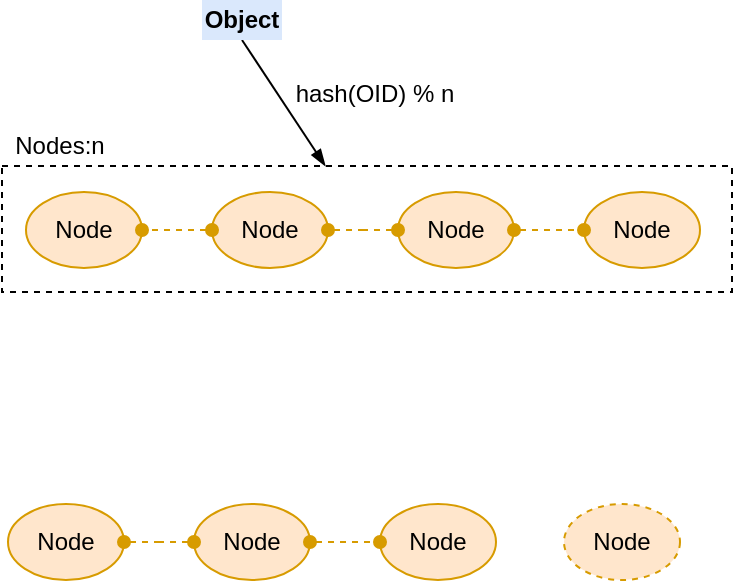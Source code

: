 <mxfile version="14.9.0" type="google" pages="8"><diagram id="UTMR4cIyFi6pHFSKFhcb" name="Page-1"><mxGraphModel dx="1422" dy="772" grid="0" gridSize="10" guides="1" tooltips="1" connect="1" arrows="1" fold="1" page="0" pageScale="1" pageWidth="827" pageHeight="1169" math="0" shadow="0"><root><mxCell id="0"/><mxCell id="1" parent="0"/><mxCell id="DXG5DedueNRJxD-nE8zM-14" value="" style="rounded=0;whiteSpace=wrap;html=1;dashed=1;" parent="1" vertex="1"><mxGeometry x="127" y="250" width="365" height="63" as="geometry"/></mxCell><mxCell id="DXG5DedueNRJxD-nE8zM-1" value="Node" style="ellipse;whiteSpace=wrap;html=1;fillColor=#ffe6cc;strokeColor=#d79b00;" parent="1" vertex="1"><mxGeometry x="139" y="263" width="58" height="38" as="geometry"/></mxCell><mxCell id="DXG5DedueNRJxD-nE8zM-3" value="Node" style="ellipse;whiteSpace=wrap;html=1;fillColor=#ffe6cc;strokeColor=#d79b00;" parent="1" vertex="1"><mxGeometry x="232" y="263" width="58" height="38" as="geometry"/></mxCell><mxCell id="DXG5DedueNRJxD-nE8zM-4" value="Node" style="ellipse;whiteSpace=wrap;html=1;fillColor=#ffe6cc;strokeColor=#d79b00;" parent="1" vertex="1"><mxGeometry x="325" y="263" width="58" height="38" as="geometry"/></mxCell><mxCell id="DXG5DedueNRJxD-nE8zM-5" value="Node" style="ellipse;whiteSpace=wrap;html=1;fillColor=#ffe6cc;strokeColor=#d79b00;" parent="1" vertex="1"><mxGeometry x="418" y="263" width="58" height="38" as="geometry"/></mxCell><mxCell id="DXG5DedueNRJxD-nE8zM-13" style="edgeStyle=none;rounded=0;orthogonalLoop=1;jettySize=auto;html=1;exitX=0;exitY=0.5;exitDx=0;exitDy=0;entryX=1;entryY=0.5;entryDx=0;entryDy=0;dashed=1;startArrow=oval;startFill=1;endArrow=oval;endFill=1;fillColor=#ffe6cc;strokeColor=#d79b00;" parent="1" source="DXG5DedueNRJxD-nE8zM-3" target="DXG5DedueNRJxD-nE8zM-1" edge="1"><mxGeometry relative="1" as="geometry"/></mxCell><mxCell id="DXG5DedueNRJxD-nE8zM-9" style="edgeStyle=orthogonalEdgeStyle;rounded=0;orthogonalLoop=1;jettySize=auto;html=1;exitX=1;exitY=0.5;exitDx=0;exitDy=0;entryX=0;entryY=0.5;entryDx=0;entryDy=0;dashed=1;startArrow=oval;startFill=1;endArrow=oval;endFill=1;fillColor=#ffe6cc;strokeColor=#d79b00;" parent="1" source="DXG5DedueNRJxD-nE8zM-4" target="DXG5DedueNRJxD-nE8zM-5" edge="1"><mxGeometry relative="1" as="geometry"/></mxCell><mxCell id="DXG5DedueNRJxD-nE8zM-8" style="edgeStyle=orthogonalEdgeStyle;rounded=0;orthogonalLoop=1;jettySize=auto;html=1;exitX=1;exitY=0.5;exitDx=0;exitDy=0;dashed=1;startArrow=oval;startFill=1;endArrow=oval;endFill=1;fillColor=#ffe6cc;strokeColor=#d79b00;" parent="1" source="DXG5DedueNRJxD-nE8zM-3" target="DXG5DedueNRJxD-nE8zM-4" edge="1"><mxGeometry relative="1" as="geometry"/></mxCell><mxCell id="DXG5DedueNRJxD-nE8zM-12" style="rounded=0;orthogonalLoop=1;jettySize=auto;html=1;exitX=0.5;exitY=1;exitDx=0;exitDy=0;startArrow=none;startFill=0;endArrow=blockThin;endFill=1;" parent="1" source="DXG5DedueNRJxD-nE8zM-10" target="DXG5DedueNRJxD-nE8zM-14" edge="1"><mxGeometry relative="1" as="geometry"/></mxCell><mxCell id="DXG5DedueNRJxD-nE8zM-10" value="&lt;b&gt;Object&lt;/b&gt;" style="text;html=1;fillColor=#dae8fc;align=center;verticalAlign=middle;whiteSpace=wrap;rounded=0;" parent="1" vertex="1"><mxGeometry x="227" y="167" width="40" height="20" as="geometry"/></mxCell><mxCell id="DXG5DedueNRJxD-nE8zM-16" value="hash(OID) % n" style="text;html=1;strokeColor=none;fillColor=none;align=center;verticalAlign=middle;whiteSpace=wrap;rounded=0;dashed=1;" parent="1" vertex="1"><mxGeometry x="256" y="204" width="115" height="20" as="geometry"/></mxCell><mxCell id="DXG5DedueNRJxD-nE8zM-17" value="Nodes:n" style="text;html=1;strokeColor=none;fillColor=none;align=center;verticalAlign=middle;whiteSpace=wrap;rounded=0;dashed=1;" parent="1" vertex="1"><mxGeometry x="127" y="230" width="58" height="20" as="geometry"/></mxCell><mxCell id="fXQoQeY09nrJ7cy0M8Cx-2" value="Node" style="ellipse;whiteSpace=wrap;html=1;fillColor=#ffe6cc;strokeColor=#d79b00;" parent="1" vertex="1"><mxGeometry x="130" y="419" width="58" height="38" as="geometry"/></mxCell><mxCell id="fXQoQeY09nrJ7cy0M8Cx-3" value="Node" style="ellipse;whiteSpace=wrap;html=1;fillColor=#ffe6cc;strokeColor=#d79b00;" parent="1" vertex="1"><mxGeometry x="223" y="419" width="58" height="38" as="geometry"/></mxCell><mxCell id="fXQoQeY09nrJ7cy0M8Cx-4" value="Node" style="ellipse;whiteSpace=wrap;html=1;fillColor=#ffe6cc;strokeColor=#d79b00;" parent="1" vertex="1"><mxGeometry x="316" y="419" width="58" height="38" as="geometry"/></mxCell><mxCell id="fXQoQeY09nrJ7cy0M8Cx-6" style="edgeStyle=orthogonalEdgeStyle;rounded=0;orthogonalLoop=1;jettySize=auto;html=1;exitX=1;exitY=0.5;exitDx=0;exitDy=0;entryX=0;entryY=0.5;entryDx=0;entryDy=0;dashed=1;startArrow=oval;startFill=1;endArrow=oval;endFill=1;fillColor=#ffe6cc;strokeColor=#d79b00;" parent="1" source="fXQoQeY09nrJ7cy0M8Cx-3" target="fXQoQeY09nrJ7cy0M8Cx-4" edge="1"><mxGeometry relative="1" as="geometry"/></mxCell><mxCell id="fXQoQeY09nrJ7cy0M8Cx-7" style="edgeStyle=orthogonalEdgeStyle;rounded=0;orthogonalLoop=1;jettySize=auto;html=1;exitX=1;exitY=0.5;exitDx=0;exitDy=0;dashed=1;startArrow=oval;startFill=1;endArrow=oval;endFill=1;fillColor=#ffe6cc;strokeColor=#d79b00;" parent="1" source="fXQoQeY09nrJ7cy0M8Cx-2" target="fXQoQeY09nrJ7cy0M8Cx-3" edge="1"><mxGeometry relative="1" as="geometry"/></mxCell><mxCell id="fXQoQeY09nrJ7cy0M8Cx-8" value="Node" style="ellipse;whiteSpace=wrap;html=1;fillColor=#ffe6cc;strokeColor=#d79b00;dashed=1;" parent="1" vertex="1"><mxGeometry x="408" y="419" width="58" height="38" as="geometry"/></mxCell></root></mxGraphModel></diagram><diagram id="qufxODhtxXAo04gpbZxv" name="一致性哈希的哈希环"><mxGraphModel dx="1422" dy="772" grid="0" gridSize="10" guides="1" tooltips="1" connect="1" arrows="1" fold="1" page="0" pageScale="1" pageWidth="827" pageHeight="1169" math="0" shadow="0"><root><mxCell id="t6VzOHFn7KdL0TrXVbLr-0"/><mxCell id="t6VzOHFn7KdL0TrXVbLr-1" parent="t6VzOHFn7KdL0TrXVbLr-0"/><mxCell id="G8YwqkCR29i1-UdzX5dY-0" value="" style="ellipse;whiteSpace=wrap;html=1;aspect=fixed;dashed=1;strokeWidth=1;fontColor=#67AB9F;strokeColor=#67AB9F;" parent="t6VzOHFn7KdL0TrXVbLr-1" vertex="1"><mxGeometry x="175" y="220" width="299" height="299" as="geometry"/></mxCell><mxCell id="G8YwqkCR29i1-UdzX5dY-1" value="" style="endArrow=classic;html=1;strokeColor=#9999FF;" parent="t6VzOHFn7KdL0TrXVbLr-1" edge="1"><mxGeometry width="50" height="50" relative="1" as="geometry"><mxPoint x="328" y="192" as="sourcePoint"/><mxPoint x="328" y="220" as="targetPoint"/></mxGeometry></mxCell><mxCell id="G8YwqkCR29i1-UdzX5dY-2" value="2&lt;sup&gt;32 &lt;/sup&gt;- 1" style="text;html=1;strokeColor=none;fillColor=none;align=center;verticalAlign=middle;whiteSpace=wrap;rounded=0;dashed=1;fontStyle=1;fontFamily=Verdana;" parent="t6VzOHFn7KdL0TrXVbLr-1" vertex="1"><mxGeometry x="265" y="191" width="56" height="20" as="geometry"/></mxCell><mxCell id="G8YwqkCR29i1-UdzX5dY-3" value="0" style="text;html=1;strokeColor=none;fillColor=none;align=center;verticalAlign=middle;whiteSpace=wrap;rounded=0;dashed=1;fontStyle=1;fontFamily=Verdana;" parent="t6VzOHFn7KdL0TrXVbLr-1" vertex="1"><mxGeometry x="329" y="191" width="31" height="20" as="geometry"/></mxCell><mxCell id="G8YwqkCR29i1-UdzX5dY-4" value="ring hash room" style="text;html=1;strokeColor=none;fillColor=none;align=center;verticalAlign=middle;whiteSpace=wrap;rounded=0;dashed=1;fontFamily=Verdana;fontStyle=1;fontColor=#67AB9F;" parent="t6VzOHFn7KdL0TrXVbLr-1" vertex="1"><mxGeometry x="270.5" y="359.5" width="108" height="20" as="geometry"/></mxCell><mxCell id="G8YwqkCR29i1-UdzX5dY-5" value="" style="endArrow=classic;html=1;strokeColor=#FF6666;" parent="t6VzOHFn7KdL0TrXVbLr-1" edge="1"><mxGeometry width="50" height="50" relative="1" as="geometry"><mxPoint x="321" y="192" as="sourcePoint"/><mxPoint x="321" y="220" as="targetPoint"/></mxGeometry></mxCell></root></mxGraphModel></diagram><diagram id="ekseNpRNrZZ3Zne2W95B" name="Page-3"><mxGraphModel dx="1422" dy="772" grid="0" gridSize="10" guides="1" tooltips="1" connect="1" arrows="1" fold="1" page="0" pageScale="1" pageWidth="827" pageHeight="1169" math="0" shadow="0"><root><mxCell id="hc7zy5H4AhDs7WgBLxRF-0"/><mxCell id="hc7zy5H4AhDs7WgBLxRF-1" parent="hc7zy5H4AhDs7WgBLxRF-0"/><mxCell id="hc7zy5H4AhDs7WgBLxRF-2" value="" style="ellipse;whiteSpace=wrap;html=1;aspect=fixed;dashed=1;strokeWidth=1;fontColor=#67AB9F;strokeColor=#67AB9F;" parent="hc7zy5H4AhDs7WgBLxRF-1" vertex="1"><mxGeometry x="175" y="220" width="299" height="299" as="geometry"/></mxCell><mxCell id="hc7zy5H4AhDs7WgBLxRF-3" value="" style="endArrow=classic;html=1;strokeColor=#9999FF;" parent="hc7zy5H4AhDs7WgBLxRF-1" edge="1"><mxGeometry width="50" height="50" relative="1" as="geometry"><mxPoint x="328" y="192" as="sourcePoint"/><mxPoint x="328" y="220" as="targetPoint"/></mxGeometry></mxCell><mxCell id="hc7zy5H4AhDs7WgBLxRF-5" value="2&lt;sup&gt;32 &lt;/sup&gt;- 1" style="text;html=1;strokeColor=none;fillColor=none;align=center;verticalAlign=middle;whiteSpace=wrap;rounded=0;dashed=1;fontStyle=1;fontFamily=Verdana;" parent="hc7zy5H4AhDs7WgBLxRF-1" vertex="1"><mxGeometry x="265" y="191" width="56" height="20" as="geometry"/></mxCell><mxCell id="hc7zy5H4AhDs7WgBLxRF-6" value="0" style="text;html=1;strokeColor=none;fillColor=none;align=center;verticalAlign=middle;whiteSpace=wrap;rounded=0;dashed=1;fontStyle=1;fontFamily=Verdana;" parent="hc7zy5H4AhDs7WgBLxRF-1" vertex="1"><mxGeometry x="329" y="191" width="31" height="20" as="geometry"/></mxCell><mxCell id="hc7zy5H4AhDs7WgBLxRF-7" value="ring hash room" style="text;html=1;strokeColor=none;fillColor=none;align=center;verticalAlign=middle;whiteSpace=wrap;rounded=0;dashed=1;fontFamily=Verdana;fontStyle=1;fontColor=#67AB9F;" parent="hc7zy5H4AhDs7WgBLxRF-1" vertex="1"><mxGeometry x="270.5" y="359.5" width="108" height="20" as="geometry"/></mxCell><mxCell id="hc7zy5H4AhDs7WgBLxRF-8" value="" style="endArrow=classic;html=1;strokeColor=#FF6666;" parent="hc7zy5H4AhDs7WgBLxRF-1" edge="1"><mxGeometry width="50" height="50" relative="1" as="geometry"><mxPoint x="321" y="192" as="sourcePoint"/><mxPoint x="321" y="220" as="targetPoint"/></mxGeometry></mxCell><mxCell id="hc7zy5H4AhDs7WgBLxRF-9" value="" style="ellipse;whiteSpace=wrap;html=1;aspect=fixed;fontFamily=Verdana;fontColor=#ffffff;strokeColor=#005700;strokeWidth=1;fillColor=#008a00;" parent="hc7zy5H4AhDs7WgBLxRF-1" vertex="1"><mxGeometry x="360" y="211" width="35" height="35" as="geometry"/></mxCell><mxCell id="hc7zy5H4AhDs7WgBLxRF-10" value="" style="ellipse;whiteSpace=wrap;html=1;aspect=fixed;fontFamily=Verdana;fontColor=#ffffff;strokeColor=#005700;strokeWidth=1;fillColor=#008a00;" parent="hc7zy5H4AhDs7WgBLxRF-1" vertex="1"><mxGeometry x="458" y="352" width="35" height="35" as="geometry"/></mxCell><mxCell id="hc7zy5H4AhDs7WgBLxRF-11" value="" style="ellipse;whiteSpace=wrap;html=1;aspect=fixed;fontFamily=Verdana;fontColor=#ffffff;strokeColor=#005700;strokeWidth=1;fillColor=#008a00;" parent="hc7zy5H4AhDs7WgBLxRF-1" vertex="1"><mxGeometry x="157" y="352" width="35" height="35" as="geometry"/></mxCell><mxCell id="hc7zy5H4AhDs7WgBLxRF-12" value="" style="ellipse;whiteSpace=wrap;html=1;aspect=fixed;fontFamily=Verdana;fontColor=#ffffff;strokeColor=#005700;strokeWidth=1;fillColor=#008a00;" parent="hc7zy5H4AhDs7WgBLxRF-1" vertex="1"><mxGeometry x="307" y="500" width="35" height="35" as="geometry"/></mxCell><mxCell id="li36wsq65sSYLvjfC020-1" style="edgeStyle=none;rounded=0;orthogonalLoop=1;jettySize=auto;html=1;exitX=0.5;exitY=1;exitDx=0;exitDy=0;entryX=0.5;entryY=0;entryDx=0;entryDy=0;fontFamily=Verdana;fontColor=#67AB9F;startArrow=none;startFill=0;endArrow=blockThin;endFill=1;" parent="hc7zy5H4AhDs7WgBLxRF-1" source="li36wsq65sSYLvjfC020-0" target="hc7zy5H4AhDs7WgBLxRF-9" edge="1"><mxGeometry relative="1" as="geometry"/></mxCell><mxCell id="li36wsq65sSYLvjfC020-0" value="Hash()" style="rounded=1;whiteSpace=wrap;html=1;fontFamily=Verdana;strokeColor=#67AB9F;strokeWidth=1;gradientColor=none;fillColor=#67AB9F;fontStyle=1" parent="hc7zy5H4AhDs7WgBLxRF-1" vertex="1"><mxGeometry x="349.5" y="158" width="56" height="26" as="geometry"/></mxCell><mxCell id="li36wsq65sSYLvjfC020-3" value="Node A" style="text;html=1;strokeColor=none;fillColor=none;align=center;verticalAlign=middle;whiteSpace=wrap;rounded=0;fontFamily=Verdana;fontColor=#000000;" parent="hc7zy5H4AhDs7WgBLxRF-1" vertex="1"><mxGeometry x="352.5" y="73" width="49.5" height="20" as="geometry"/></mxCell><mxCell id="li36wsq65sSYLvjfC020-19" style="edgeStyle=none;rounded=0;orthogonalLoop=1;jettySize=auto;html=1;exitX=0;exitY=0.5;exitDx=0;exitDy=0;entryX=1;entryY=0.5;entryDx=0;entryDy=0;fontFamily=Verdana;fontColor=#000000;startArrow=none;startFill=0;endArrow=blockThin;endFill=1;strokeColor=#000000;" parent="hc7zy5H4AhDs7WgBLxRF-1" source="li36wsq65sSYLvjfC020-6" target="hc7zy5H4AhDs7WgBLxRF-10" edge="1"><mxGeometry relative="1" as="geometry"/></mxCell><mxCell id="li36wsq65sSYLvjfC020-6" value="Hash()" style="rounded=1;whiteSpace=wrap;html=1;fontFamily=Verdana;strokeColor=#67AB9F;strokeWidth=1;gradientColor=none;fillColor=#67AB9F;fontStyle=1" parent="hc7zy5H4AhDs7WgBLxRF-1" vertex="1"><mxGeometry x="526.01" y="356.5" width="56" height="26" as="geometry"/></mxCell><mxCell id="li36wsq65sSYLvjfC020-9" value="Node B" style="text;html=1;strokeColor=none;fillColor=none;align=center;verticalAlign=middle;whiteSpace=wrap;rounded=0;fontFamily=Verdana;fontColor=#000000;" parent="hc7zy5H4AhDs7WgBLxRF-1" vertex="1"><mxGeometry x="531.38" y="275" width="47" height="20" as="geometry"/></mxCell><mxCell id="li36wsq65sSYLvjfC020-20" style="edgeStyle=none;rounded=0;orthogonalLoop=1;jettySize=auto;html=1;exitX=1;exitY=0.5;exitDx=0;exitDy=0;entryX=0;entryY=0.5;entryDx=0;entryDy=0;fontFamily=Verdana;fontColor=#000000;startArrow=none;startFill=0;endArrow=blockThin;endFill=1;strokeColor=#000000;" parent="hc7zy5H4AhDs7WgBLxRF-1" source="li36wsq65sSYLvjfC020-10" target="hc7zy5H4AhDs7WgBLxRF-11" edge="1"><mxGeometry relative="1" as="geometry"/></mxCell><mxCell id="li36wsq65sSYLvjfC020-10" value="Hash()" style="rounded=1;whiteSpace=wrap;html=1;fontFamily=Verdana;strokeColor=#67AB9F;strokeWidth=1;gradientColor=none;fillColor=#67AB9F;fontStyle=1" parent="hc7zy5H4AhDs7WgBLxRF-1" vertex="1"><mxGeometry x="73.63" y="356.5" width="56" height="26" as="geometry"/></mxCell><mxCell id="li36wsq65sSYLvjfC020-13" value="Node D" style="text;html=1;strokeColor=none;fillColor=none;align=center;verticalAlign=middle;whiteSpace=wrap;rounded=0;fontFamily=Verdana;fontColor=#000000;" parent="hc7zy5H4AhDs7WgBLxRF-1" vertex="1"><mxGeometry x="73.63" y="275" width="54" height="20" as="geometry"/></mxCell><mxCell id="li36wsq65sSYLvjfC020-21" style="edgeStyle=none;rounded=0;orthogonalLoop=1;jettySize=auto;html=1;exitX=0.5;exitY=0;exitDx=0;exitDy=0;entryX=0.5;entryY=1;entryDx=0;entryDy=0;fontFamily=Verdana;fontColor=#000000;startArrow=none;startFill=0;endArrow=blockThin;endFill=1;strokeColor=#000000;" parent="hc7zy5H4AhDs7WgBLxRF-1" source="li36wsq65sSYLvjfC020-14" target="hc7zy5H4AhDs7WgBLxRF-12" edge="1"><mxGeometry relative="1" as="geometry"/></mxCell><mxCell id="li36wsq65sSYLvjfC020-14" value="Hash()" style="rounded=1;whiteSpace=wrap;html=1;fontFamily=Verdana;strokeColor=#67AB9F;strokeWidth=1;gradientColor=none;fillColor=#67AB9F;fontStyle=1" parent="hc7zy5H4AhDs7WgBLxRF-1" vertex="1"><mxGeometry x="296.5" y="556" width="56" height="26" as="geometry"/></mxCell><mxCell id="li36wsq65sSYLvjfC020-17" value="Node C" style="text;html=1;strokeColor=none;fillColor=none;align=center;verticalAlign=middle;whiteSpace=wrap;rounded=0;fontFamily=Verdana;fontColor=#000000;" parent="hc7zy5H4AhDs7WgBLxRF-1" vertex="1"><mxGeometry x="381.75" y="588" width="46.25" height="20" as="geometry"/></mxCell><mxCell id="li36wsq65sSYLvjfC020-36" style="edgeStyle=none;rounded=0;orthogonalLoop=1;jettySize=auto;html=1;exitX=0.5;exitY=1;exitDx=0;exitDy=0;entryX=0.5;entryY=0;entryDx=0;entryDy=0;fontFamily=Verdana;fontColor=#000000;startArrow=none;startFill=0;endArrow=blockThin;endFill=1;strokeColor=#000000;" parent="hc7zy5H4AhDs7WgBLxRF-1" source="li36wsq65sSYLvjfC020-30" target="li36wsq65sSYLvjfC020-0" edge="1"><mxGeometry relative="1" as="geometry"/></mxCell><mxCell id="li36wsq65sSYLvjfC020-30" value="" style="image;html=1;image=img/lib/clip_art/computers/Server_128x128.png;fontFamily=Verdana;fontColor=#000000;strokeColor=#67AB9F;strokeWidth=1;fillColor=#67AB9F;gradientColor=none;" parent="hc7zy5H4AhDs7WgBLxRF-1" vertex="1"><mxGeometry x="354.88" y="104" width="45.25" height="29" as="geometry"/></mxCell><mxCell id="li36wsq65sSYLvjfC020-35" style="edgeStyle=none;rounded=0;orthogonalLoop=1;jettySize=auto;html=1;exitX=0.5;exitY=1;exitDx=0;exitDy=0;entryX=0.5;entryY=0;entryDx=0;entryDy=0;fontFamily=Verdana;fontColor=#000000;startArrow=none;startFill=0;endArrow=blockThin;endFill=1;strokeColor=#000000;" parent="hc7zy5H4AhDs7WgBLxRF-1" source="li36wsq65sSYLvjfC020-31" target="li36wsq65sSYLvjfC020-6" edge="1"><mxGeometry relative="1" as="geometry"/></mxCell><mxCell id="li36wsq65sSYLvjfC020-31" value="" style="image;html=1;image=img/lib/clip_art/computers/Server_128x128.png;fontFamily=Verdana;fontColor=#000000;strokeColor=#67AB9F;strokeWidth=1;fillColor=#67AB9F;gradientColor=none;" parent="hc7zy5H4AhDs7WgBLxRF-1" vertex="1"><mxGeometry x="531.38" y="301" width="45.25" height="29" as="geometry"/></mxCell><mxCell id="li36wsq65sSYLvjfC020-37" style="edgeStyle=none;rounded=0;orthogonalLoop=1;jettySize=auto;html=1;exitX=0.5;exitY=1;exitDx=0;exitDy=0;entryX=0.5;entryY=0;entryDx=0;entryDy=0;fontFamily=Verdana;fontColor=#000000;startArrow=none;startFill=0;endArrow=blockThin;endFill=1;strokeColor=#000000;" parent="hc7zy5H4AhDs7WgBLxRF-1" source="li36wsq65sSYLvjfC020-32" target="li36wsq65sSYLvjfC020-10" edge="1"><mxGeometry relative="1" as="geometry"/></mxCell><mxCell id="li36wsq65sSYLvjfC020-32" value="" style="image;html=1;image=img/lib/clip_art/computers/Server_128x128.png;fontFamily=Verdana;fontColor=#000000;strokeColor=#67AB9F;strokeWidth=1;fillColor=#67AB9F;gradientColor=none;" parent="hc7zy5H4AhDs7WgBLxRF-1" vertex="1"><mxGeometry x="79.01" y="301" width="45.25" height="29" as="geometry"/></mxCell><mxCell id="li36wsq65sSYLvjfC020-34" style="edgeStyle=none;rounded=0;orthogonalLoop=1;jettySize=auto;html=1;exitX=0;exitY=0.5;exitDx=0;exitDy=0;entryX=1;entryY=0.5;entryDx=0;entryDy=0;fontFamily=Verdana;fontColor=#000000;startArrow=none;startFill=0;endArrow=blockThin;endFill=1;strokeColor=#000000;" parent="hc7zy5H4AhDs7WgBLxRF-1" source="li36wsq65sSYLvjfC020-33" target="li36wsq65sSYLvjfC020-14" edge="1"><mxGeometry relative="1" as="geometry"/></mxCell><mxCell id="li36wsq65sSYLvjfC020-33" value="" style="image;html=1;image=img/lib/clip_art/computers/Server_128x128.png;fontFamily=Verdana;fontColor=#000000;strokeColor=#67AB9F;strokeWidth=1;fillColor=#67AB9F;gradientColor=none;" parent="hc7zy5H4AhDs7WgBLxRF-1" vertex="1"><mxGeometry x="378.5" y="554.5" width="45.25" height="29" as="geometry"/></mxCell></root></mxGraphModel></diagram><diagram id="yGXgHXuJvmLJx4Kh3mqS" name="Page-4"><mxGraphModel dx="1422" dy="772" grid="0" gridSize="10" guides="1" tooltips="1" connect="1" arrows="1" fold="1" page="0" pageScale="1" pageWidth="827" pageHeight="1169" background="none" math="0" shadow="0"><root><mxCell id="Qf9rf3Ge958n_hSqDpX7-0"/><mxCell id="Qf9rf3Ge958n_hSqDpX7-1" parent="Qf9rf3Ge958n_hSqDpX7-0"/><mxCell id="ygZ9gmutNMbFF3gEOBrM-0" value="" style="ellipse;whiteSpace=wrap;html=1;aspect=fixed;dashed=1;strokeWidth=1;fontColor=#67AB9F;strokeColor=#67AB9F;" parent="Qf9rf3Ge958n_hSqDpX7-1" vertex="1"><mxGeometry x="175" y="220" width="299" height="299" as="geometry"/></mxCell><mxCell id="ygZ9gmutNMbFF3gEOBrM-1" value="" style="endArrow=classic;html=1;strokeColor=#9999FF;" parent="Qf9rf3Ge958n_hSqDpX7-1" edge="1"><mxGeometry width="50" height="50" relative="1" as="geometry"><mxPoint x="328" y="192" as="sourcePoint"/><mxPoint x="328" y="220" as="targetPoint"/></mxGeometry></mxCell><mxCell id="ygZ9gmutNMbFF3gEOBrM-2" value="2&lt;sup&gt;32 &lt;/sup&gt;- 1" style="text;html=1;strokeColor=none;fillColor=none;align=center;verticalAlign=middle;whiteSpace=wrap;rounded=0;dashed=1;fontStyle=1;fontFamily=Verdana;" parent="Qf9rf3Ge958n_hSqDpX7-1" vertex="1"><mxGeometry x="265" y="191" width="56" height="20" as="geometry"/></mxCell><mxCell id="ygZ9gmutNMbFF3gEOBrM-3" value="0" style="text;html=1;strokeColor=none;fillColor=none;align=center;verticalAlign=middle;whiteSpace=wrap;rounded=0;dashed=1;fontStyle=1;fontFamily=Verdana;" parent="Qf9rf3Ge958n_hSqDpX7-1" vertex="1"><mxGeometry x="329" y="191" width="31" height="20" as="geometry"/></mxCell><mxCell id="ygZ9gmutNMbFF3gEOBrM-4" value="ring hash room" style="text;html=1;strokeColor=none;fillColor=none;align=center;verticalAlign=middle;whiteSpace=wrap;rounded=0;dashed=1;fontFamily=Verdana;fontStyle=1;fontColor=#67AB9F;" parent="Qf9rf3Ge958n_hSqDpX7-1" vertex="1"><mxGeometry x="270.5" y="359.5" width="108" height="20" as="geometry"/></mxCell><mxCell id="ygZ9gmutNMbFF3gEOBrM-5" value="" style="endArrow=classic;html=1;strokeColor=#FF6666;" parent="Qf9rf3Ge958n_hSqDpX7-1" edge="1"><mxGeometry width="50" height="50" relative="1" as="geometry"><mxPoint x="321" y="192" as="sourcePoint"/><mxPoint x="321" y="220" as="targetPoint"/></mxGeometry></mxCell><mxCell id="ygZ9gmutNMbFF3gEOBrM-6" value="" style="ellipse;whiteSpace=wrap;html=1;aspect=fixed;fontFamily=Verdana;fontColor=#ffffff;strokeColor=#005700;strokeWidth=1;fillColor=#008a00;" parent="Qf9rf3Ge958n_hSqDpX7-1" vertex="1"><mxGeometry x="360" y="211" width="35" height="35" as="geometry"/></mxCell><mxCell id="ygZ9gmutNMbFF3gEOBrM-7" value="" style="ellipse;whiteSpace=wrap;html=1;aspect=fixed;fontFamily=Verdana;fontColor=#ffffff;strokeColor=#005700;strokeWidth=1;fillColor=#008a00;" parent="Qf9rf3Ge958n_hSqDpX7-1" vertex="1"><mxGeometry x="458" y="352" width="35" height="35" as="geometry"/></mxCell><mxCell id="ygZ9gmutNMbFF3gEOBrM-8" value="" style="ellipse;whiteSpace=wrap;html=1;aspect=fixed;fontFamily=Verdana;fontColor=#ffffff;strokeColor=#005700;strokeWidth=1;fillColor=#008a00;" parent="Qf9rf3Ge958n_hSqDpX7-1" vertex="1"><mxGeometry x="157" y="352" width="35" height="35" as="geometry"/></mxCell><mxCell id="ygZ9gmutNMbFF3gEOBrM-9" value="" style="ellipse;whiteSpace=wrap;html=1;aspect=fixed;fontFamily=Verdana;fontColor=#ffffff;strokeColor=#005700;strokeWidth=1;fillColor=#008a00;" parent="Qf9rf3Ge958n_hSqDpX7-1" vertex="1"><mxGeometry x="307" y="500" width="35" height="35" as="geometry"/></mxCell><mxCell id="ygZ9gmutNMbFF3gEOBrM-10" style="edgeStyle=none;rounded=0;orthogonalLoop=1;jettySize=auto;html=1;exitX=0.5;exitY=1;exitDx=0;exitDy=0;entryX=0.5;entryY=0;entryDx=0;entryDy=0;fontFamily=Verdana;fontColor=#67AB9F;startArrow=none;startFill=0;endArrow=blockThin;endFill=1;" parent="Qf9rf3Ge958n_hSqDpX7-1" source="ygZ9gmutNMbFF3gEOBrM-11" target="ygZ9gmutNMbFF3gEOBrM-6" edge="1"><mxGeometry relative="1" as="geometry"/></mxCell><mxCell id="ygZ9gmutNMbFF3gEOBrM-11" value="Hash()" style="rounded=1;whiteSpace=wrap;html=1;fontFamily=Verdana;strokeColor=#67AB9F;strokeWidth=1;gradientColor=none;fillColor=#67AB9F;fontStyle=1" parent="Qf9rf3Ge958n_hSqDpX7-1" vertex="1"><mxGeometry x="349.5" y="158" width="56" height="26" as="geometry"/></mxCell><mxCell id="ygZ9gmutNMbFF3gEOBrM-12" value="Node A" style="text;html=1;strokeColor=none;fillColor=none;align=center;verticalAlign=middle;whiteSpace=wrap;rounded=0;fontFamily=Verdana;fontColor=#000000;" parent="Qf9rf3Ge958n_hSqDpX7-1" vertex="1"><mxGeometry x="296.5" y="104" width="49.5" height="20" as="geometry"/></mxCell><mxCell id="ygZ9gmutNMbFF3gEOBrM-13" style="edgeStyle=none;rounded=0;orthogonalLoop=1;jettySize=auto;html=1;exitX=0;exitY=0.5;exitDx=0;exitDy=0;entryX=1;entryY=0.5;entryDx=0;entryDy=0;fontFamily=Verdana;fontColor=#000000;startArrow=none;startFill=0;endArrow=blockThin;endFill=1;strokeColor=#000000;" parent="Qf9rf3Ge958n_hSqDpX7-1" source="ygZ9gmutNMbFF3gEOBrM-14" target="ygZ9gmutNMbFF3gEOBrM-7" edge="1"><mxGeometry relative="1" as="geometry"/></mxCell><mxCell id="ygZ9gmutNMbFF3gEOBrM-14" value="Hash()" style="rounded=1;whiteSpace=wrap;html=1;fontFamily=Verdana;strokeColor=#67AB9F;strokeWidth=1;gradientColor=none;fillColor=#67AB9F;fontStyle=1" parent="Qf9rf3Ge958n_hSqDpX7-1" vertex="1"><mxGeometry x="526.01" y="356.5" width="56" height="26" as="geometry"/></mxCell><mxCell id="ygZ9gmutNMbFF3gEOBrM-15" value="Node B" style="text;html=1;strokeColor=none;fillColor=none;align=center;verticalAlign=middle;whiteSpace=wrap;rounded=0;fontFamily=Verdana;fontColor=#000000;" parent="Qf9rf3Ge958n_hSqDpX7-1" vertex="1"><mxGeometry x="531.38" y="275" width="47" height="20" as="geometry"/></mxCell><mxCell id="ygZ9gmutNMbFF3gEOBrM-16" style="edgeStyle=none;rounded=0;orthogonalLoop=1;jettySize=auto;html=1;exitX=1;exitY=0.5;exitDx=0;exitDy=0;entryX=0;entryY=0.5;entryDx=0;entryDy=0;fontFamily=Verdana;fontColor=#000000;startArrow=none;startFill=0;endArrow=blockThin;endFill=1;strokeColor=#000000;" parent="Qf9rf3Ge958n_hSqDpX7-1" source="ygZ9gmutNMbFF3gEOBrM-17" target="ygZ9gmutNMbFF3gEOBrM-8" edge="1"><mxGeometry relative="1" as="geometry"/></mxCell><mxCell id="ygZ9gmutNMbFF3gEOBrM-17" value="Hash()" style="rounded=1;whiteSpace=wrap;html=1;fontFamily=Verdana;strokeColor=#67AB9F;strokeWidth=1;gradientColor=none;fillColor=#67AB9F;fontStyle=1" parent="Qf9rf3Ge958n_hSqDpX7-1" vertex="1"><mxGeometry x="73.63" y="356.5" width="56" height="26" as="geometry"/></mxCell><mxCell id="ygZ9gmutNMbFF3gEOBrM-18" value="Node D" style="text;html=1;strokeColor=none;fillColor=none;align=center;verticalAlign=middle;whiteSpace=wrap;rounded=0;fontFamily=Verdana;fontColor=#000000;" parent="Qf9rf3Ge958n_hSqDpX7-1" vertex="1"><mxGeometry x="73.63" y="275" width="54" height="20" as="geometry"/></mxCell><mxCell id="ygZ9gmutNMbFF3gEOBrM-19" style="edgeStyle=none;rounded=0;orthogonalLoop=1;jettySize=auto;html=1;exitX=0.5;exitY=0;exitDx=0;exitDy=0;entryX=0.5;entryY=1;entryDx=0;entryDy=0;fontFamily=Verdana;fontColor=#000000;startArrow=none;startFill=0;endArrow=blockThin;endFill=1;strokeColor=#000000;" parent="Qf9rf3Ge958n_hSqDpX7-1" source="ygZ9gmutNMbFF3gEOBrM-20" target="ygZ9gmutNMbFF3gEOBrM-9" edge="1"><mxGeometry relative="1" as="geometry"/></mxCell><mxCell id="ygZ9gmutNMbFF3gEOBrM-20" value="Hash()" style="rounded=1;whiteSpace=wrap;html=1;fontFamily=Verdana;strokeColor=#67AB9F;strokeWidth=1;gradientColor=none;fillColor=#67AB9F;fontStyle=1" parent="Qf9rf3Ge958n_hSqDpX7-1" vertex="1"><mxGeometry x="296.5" y="556" width="56" height="26" as="geometry"/></mxCell><mxCell id="ygZ9gmutNMbFF3gEOBrM-21" value="Node C" style="text;html=1;strokeColor=none;fillColor=none;align=center;verticalAlign=middle;whiteSpace=wrap;rounded=0;fontFamily=Verdana;fontColor=#000000;" parent="Qf9rf3Ge958n_hSqDpX7-1" vertex="1"><mxGeometry x="427.77" y="559" width="46.25" height="20" as="geometry"/></mxCell><mxCell id="ygZ9gmutNMbFF3gEOBrM-22" style="edgeStyle=none;rounded=0;orthogonalLoop=1;jettySize=auto;html=1;exitX=0.5;exitY=1;exitDx=0;exitDy=0;entryX=0.5;entryY=0;entryDx=0;entryDy=0;fontFamily=Verdana;fontColor=#000000;startArrow=none;startFill=0;endArrow=blockThin;endFill=1;strokeColor=#000000;" parent="Qf9rf3Ge958n_hSqDpX7-1" source="ygZ9gmutNMbFF3gEOBrM-23" target="ygZ9gmutNMbFF3gEOBrM-11" edge="1"><mxGeometry relative="1" as="geometry"/></mxCell><mxCell id="ygZ9gmutNMbFF3gEOBrM-23" value="" style="image;html=1;image=img/lib/clip_art/computers/Server_128x128.png;fontFamily=Verdana;fontColor=#000000;strokeColor=#67AB9F;strokeWidth=1;fillColor=#67AB9F;gradientColor=none;" parent="Qf9rf3Ge958n_hSqDpX7-1" vertex="1"><mxGeometry x="354.88" y="104" width="45.25" height="29" as="geometry"/></mxCell><mxCell id="ygZ9gmutNMbFF3gEOBrM-24" style="edgeStyle=none;rounded=0;orthogonalLoop=1;jettySize=auto;html=1;exitX=0.5;exitY=1;exitDx=0;exitDy=0;entryX=0.5;entryY=0;entryDx=0;entryDy=0;fontFamily=Verdana;fontColor=#000000;startArrow=none;startFill=0;endArrow=blockThin;endFill=1;strokeColor=#000000;" parent="Qf9rf3Ge958n_hSqDpX7-1" source="ygZ9gmutNMbFF3gEOBrM-25" target="ygZ9gmutNMbFF3gEOBrM-14" edge="1"><mxGeometry relative="1" as="geometry"/></mxCell><mxCell id="ygZ9gmutNMbFF3gEOBrM-25" value="" style="image;html=1;image=img/lib/clip_art/computers/Server_128x128.png;fontFamily=Verdana;fontColor=#000000;strokeColor=#67AB9F;strokeWidth=1;fillColor=#67AB9F;gradientColor=none;" parent="Qf9rf3Ge958n_hSqDpX7-1" vertex="1"><mxGeometry x="531.38" y="301" width="45.25" height="29" as="geometry"/></mxCell><mxCell id="ygZ9gmutNMbFF3gEOBrM-26" style="edgeStyle=none;rounded=0;orthogonalLoop=1;jettySize=auto;html=1;exitX=0.5;exitY=1;exitDx=0;exitDy=0;entryX=0.5;entryY=0;entryDx=0;entryDy=0;fontFamily=Verdana;fontColor=#000000;startArrow=none;startFill=0;endArrow=blockThin;endFill=1;strokeColor=#000000;" parent="Qf9rf3Ge958n_hSqDpX7-1" source="ygZ9gmutNMbFF3gEOBrM-27" target="ygZ9gmutNMbFF3gEOBrM-17" edge="1"><mxGeometry relative="1" as="geometry"/></mxCell><mxCell id="ygZ9gmutNMbFF3gEOBrM-27" value="" style="image;html=1;image=img/lib/clip_art/computers/Server_128x128.png;fontFamily=Verdana;fontColor=#000000;strokeColor=#67AB9F;strokeWidth=1;fillColor=#67AB9F;gradientColor=none;" parent="Qf9rf3Ge958n_hSqDpX7-1" vertex="1"><mxGeometry x="79.01" y="301" width="45.25" height="29" as="geometry"/></mxCell><mxCell id="ygZ9gmutNMbFF3gEOBrM-28" style="edgeStyle=none;rounded=0;orthogonalLoop=1;jettySize=auto;html=1;exitX=0;exitY=0.5;exitDx=0;exitDy=0;entryX=1;entryY=0.5;entryDx=0;entryDy=0;fontFamily=Verdana;fontColor=#000000;startArrow=none;startFill=0;endArrow=blockThin;endFill=1;strokeColor=#000000;" parent="Qf9rf3Ge958n_hSqDpX7-1" source="ygZ9gmutNMbFF3gEOBrM-29" target="ygZ9gmutNMbFF3gEOBrM-20" edge="1"><mxGeometry relative="1" as="geometry"/></mxCell><mxCell id="ygZ9gmutNMbFF3gEOBrM-29" value="" style="image;html=1;image=img/lib/clip_art/computers/Server_128x128.png;fontFamily=Verdana;fontColor=#000000;strokeColor=#67AB9F;strokeWidth=1;fillColor=#67AB9F;gradientColor=none;" parent="Qf9rf3Ge958n_hSqDpX7-1" vertex="1"><mxGeometry x="378.5" y="554.5" width="45.25" height="29" as="geometry"/></mxCell><mxCell id="ygZ9gmutNMbFF3gEOBrM-84" style="edgeStyle=orthogonalEdgeStyle;rounded=0;orthogonalLoop=1;jettySize=auto;html=1;exitX=1;exitY=1;exitDx=0;exitDy=0;entryX=0;entryY=0;entryDx=0;entryDy=0;fontFamily=Verdana;fontColor=#000000;startArrow=none;startFill=0;endArrow=blockThin;endFill=1;curved=1;strokeColor=#FF0000;dashed=1;" parent="Qf9rf3Ge958n_hSqDpX7-1" source="ygZ9gmutNMbFF3gEOBrM-30" target="ygZ9gmutNMbFF3gEOBrM-7" edge="1"><mxGeometry relative="1" as="geometry"><Array as="points"><mxPoint x="441" y="281"/><mxPoint x="441" y="318"/><mxPoint x="463" y="318"/></Array></mxGeometry></mxCell><mxCell id="ygZ9gmutNMbFF3gEOBrM-30" value="" style="ellipse;whiteSpace=wrap;html=1;aspect=fixed;fontFamily=Verdana;fontColor=#000000;strokeColor=#67AB9F;strokeWidth=1;gradientColor=none;fillColor=#FF9933;" parent="Qf9rf3Ge958n_hSqDpX7-1" vertex="1"><mxGeometry x="432" y="266" width="17" height="17" as="geometry"/></mxCell><mxCell id="ygZ9gmutNMbFF3gEOBrM-86" style="edgeStyle=orthogonalEdgeStyle;curved=1;rounded=0;orthogonalLoop=1;jettySize=auto;html=1;exitX=0;exitY=0.5;exitDx=0;exitDy=0;entryX=1;entryY=0.5;entryDx=0;entryDy=0;dashed=1;fontFamily=Verdana;fontColor=#000000;startArrow=none;startFill=0;endArrow=blockThin;endFill=1;strokeColor=#FF0000;" parent="Qf9rf3Ge958n_hSqDpX7-1" source="ygZ9gmutNMbFF3gEOBrM-31" target="ygZ9gmutNMbFF3gEOBrM-9" edge="1"><mxGeometry relative="1" as="geometry"/></mxCell><mxCell id="ygZ9gmutNMbFF3gEOBrM-31" value="" style="ellipse;whiteSpace=wrap;html=1;aspect=fixed;fontFamily=Verdana;fontColor=#000000;strokeColor=#67AB9F;strokeWidth=1;gradientColor=none;fillColor=#FF9933;" parent="Qf9rf3Ge958n_hSqDpX7-1" vertex="1"><mxGeometry x="432" y="460" width="17" height="17" as="geometry"/></mxCell><mxCell id="ygZ9gmutNMbFF3gEOBrM-87" style="edgeStyle=orthogonalEdgeStyle;curved=1;rounded=0;orthogonalLoop=1;jettySize=auto;html=1;exitX=0;exitY=0;exitDx=0;exitDy=0;entryX=1;entryY=1;entryDx=0;entryDy=0;dashed=1;fontFamily=Verdana;fontColor=#000000;startArrow=none;startFill=0;endArrow=blockThin;endFill=1;strokeColor=#FF0000;" parent="Qf9rf3Ge958n_hSqDpX7-1" source="ygZ9gmutNMbFF3gEOBrM-32" target="ygZ9gmutNMbFF3gEOBrM-8" edge="1"><mxGeometry relative="1" as="geometry"><Array as="points"><mxPoint x="208" y="486"/><mxPoint x="208" y="382"/></Array></mxGeometry></mxCell><mxCell id="ygZ9gmutNMbFF3gEOBrM-32" value="" style="ellipse;whiteSpace=wrap;html=1;aspect=fixed;fontFamily=Verdana;fontColor=#000000;strokeColor=#67AB9F;strokeWidth=1;gradientColor=none;fillColor=#FF9933;" parent="Qf9rf3Ge958n_hSqDpX7-1" vertex="1"><mxGeometry x="228" y="483" width="17" height="17" as="geometry"/></mxCell><mxCell id="ygZ9gmutNMbFF3gEOBrM-88" style="edgeStyle=orthogonalEdgeStyle;curved=1;rounded=0;orthogonalLoop=1;jettySize=auto;html=1;exitX=0.854;exitY=0.5;exitDx=0;exitDy=0;entryX=0;entryY=0.5;entryDx=0;entryDy=0;dashed=1;fontFamily=Verdana;fontColor=#000000;startArrow=none;startFill=0;endArrow=blockThin;endFill=1;strokeColor=#FF0000;exitPerimeter=0;" parent="Qf9rf3Ge958n_hSqDpX7-1" source="ygZ9gmutNMbFF3gEOBrM-33" target="ygZ9gmutNMbFF3gEOBrM-6" edge="1"><mxGeometry relative="1" as="geometry"/></mxCell><mxCell id="ygZ9gmutNMbFF3gEOBrM-33" value="" style="ellipse;whiteSpace=wrap;html=1;aspect=fixed;fontFamily=Verdana;fontColor=#000000;strokeColor=#67AB9F;strokeWidth=1;gradientColor=none;fillColor=#FF9933;" parent="Qf9rf3Ge958n_hSqDpX7-1" vertex="1"><mxGeometry x="226" y="240" width="17" height="17" as="geometry"/></mxCell><mxCell id="ygZ9gmutNMbFF3gEOBrM-37" style="edgeStyle=none;rounded=0;orthogonalLoop=1;jettySize=auto;html=1;exitX=0;exitY=0.5;exitDx=0;exitDy=0;entryX=1;entryY=0.5;entryDx=0;entryDy=0;fontFamily=Verdana;fontColor=#000000;startArrow=none;startFill=0;endArrow=blockThin;endFill=1;strokeColor=#000000;" parent="Qf9rf3Ge958n_hSqDpX7-1" source="ygZ9gmutNMbFF3gEOBrM-34" target="ygZ9gmutNMbFF3gEOBrM-31" edge="1"><mxGeometry relative="1" as="geometry"/></mxCell><mxCell id="ygZ9gmutNMbFF3gEOBrM-34" value="Hash()" style="rounded=1;whiteSpace=wrap;html=1;fontFamily=Verdana;strokeColor=#67AB9F;strokeWidth=1;gradientColor=none;fontStyle=1;fillColor=#FF9933;" parent="Qf9rf3Ge958n_hSqDpX7-1" vertex="1"><mxGeometry x="474.02" y="460" width="51.99" height="23" as="geometry"/></mxCell><mxCell id="ygZ9gmutNMbFF3gEOBrM-36" style="edgeStyle=none;rounded=0;orthogonalLoop=1;jettySize=auto;html=1;exitX=0;exitY=0.5;exitDx=0;exitDy=0;entryX=1;entryY=0.5;entryDx=0;entryDy=0;fontFamily=Verdana;fontColor=#000000;startArrow=none;startFill=0;endArrow=blockThin;endFill=1;strokeColor=#000000;" parent="Qf9rf3Ge958n_hSqDpX7-1" source="ygZ9gmutNMbFF3gEOBrM-35" target="ygZ9gmutNMbFF3gEOBrM-34" edge="1"><mxGeometry relative="1" as="geometry"/></mxCell><mxCell id="ygZ9gmutNMbFF3gEOBrM-35" value="Object 1" style="text;html=1;align=center;verticalAlign=middle;whiteSpace=wrap;rounded=0;fontFamily=Verdana;fontColor=#000000;strokeColor=#FF9933;dashed=1;fillColor=#FF9933;" parent="Qf9rf3Ge958n_hSqDpX7-1" vertex="1"><mxGeometry x="548" y="461.5" width="58" height="20" as="geometry"/></mxCell><mxCell id="ygZ9gmutNMbFF3gEOBrM-42" style="edgeStyle=none;rounded=0;orthogonalLoop=1;jettySize=auto;html=1;exitX=0;exitY=0.75;exitDx=0;exitDy=0;entryX=1;entryY=0;entryDx=0;entryDy=0;fontFamily=Verdana;fontColor=#000000;startArrow=none;startFill=0;endArrow=blockThin;endFill=1;strokeColor=#000000;" parent="Qf9rf3Ge958n_hSqDpX7-1" source="ygZ9gmutNMbFF3gEOBrM-38" target="ygZ9gmutNMbFF3gEOBrM-30" edge="1"><mxGeometry relative="1" as="geometry"/></mxCell><mxCell id="ygZ9gmutNMbFF3gEOBrM-38" value="Hash()" style="rounded=1;whiteSpace=wrap;html=1;fontFamily=Verdana;strokeColor=#67AB9F;strokeWidth=1;gradientColor=none;fontStyle=1;fillColor=#FF9933;" parent="Qf9rf3Ge958n_hSqDpX7-1" vertex="1"><mxGeometry x="468" y="228" width="51.99" height="23" as="geometry"/></mxCell><mxCell id="ygZ9gmutNMbFF3gEOBrM-39" style="edgeStyle=none;rounded=0;orthogonalLoop=1;jettySize=auto;html=1;exitX=0;exitY=0.5;exitDx=0;exitDy=0;entryX=1;entryY=0.5;entryDx=0;entryDy=0;fontFamily=Verdana;fontColor=#000000;startArrow=none;startFill=0;endArrow=blockThin;endFill=1;strokeColor=#000000;" parent="Qf9rf3Ge958n_hSqDpX7-1" source="ygZ9gmutNMbFF3gEOBrM-40" target="ygZ9gmutNMbFF3gEOBrM-38" edge="1"><mxGeometry relative="1" as="geometry"/></mxCell><mxCell id="ygZ9gmutNMbFF3gEOBrM-40" value="Object 0" style="text;html=1;align=center;verticalAlign=middle;whiteSpace=wrap;rounded=0;fontFamily=Verdana;fontColor=#000000;strokeColor=#FF9933;dashed=1;fillColor=#FF9933;" parent="Qf9rf3Ge958n_hSqDpX7-1" vertex="1"><mxGeometry x="541.98" y="229.5" width="58" height="20" as="geometry"/></mxCell><mxCell id="ygZ9gmutNMbFF3gEOBrM-78" style="edgeStyle=none;rounded=0;orthogonalLoop=1;jettySize=auto;html=1;exitX=0.75;exitY=0;exitDx=0;exitDy=0;entryX=0.5;entryY=1;entryDx=0;entryDy=0;fontFamily=Verdana;fontColor=#000000;startArrow=none;startFill=0;endArrow=blockThin;endFill=1;strokeColor=#000000;" parent="Qf9rf3Ge958n_hSqDpX7-1" source="ygZ9gmutNMbFF3gEOBrM-74" target="ygZ9gmutNMbFF3gEOBrM-32" edge="1"><mxGeometry relative="1" as="geometry"/></mxCell><mxCell id="ygZ9gmutNMbFF3gEOBrM-74" value="Hash()" style="rounded=1;whiteSpace=wrap;html=1;fontFamily=Verdana;strokeColor=#67AB9F;strokeWidth=1;gradientColor=none;fontStyle=1;fillColor=#FF9933;" parent="Qf9rf3Ge958n_hSqDpX7-1" vertex="1"><mxGeometry x="190.88" y="525" width="51.99" height="23" as="geometry"/></mxCell><mxCell id="ygZ9gmutNMbFF3gEOBrM-77" style="edgeStyle=none;rounded=0;orthogonalLoop=1;jettySize=auto;html=1;exitX=1;exitY=0.5;exitDx=0;exitDy=0;entryX=0;entryY=0.5;entryDx=0;entryDy=0;fontFamily=Verdana;fontColor=#000000;startArrow=none;startFill=0;endArrow=blockThin;endFill=1;strokeColor=#000000;" parent="Qf9rf3Ge958n_hSqDpX7-1" source="ygZ9gmutNMbFF3gEOBrM-76" target="ygZ9gmutNMbFF3gEOBrM-74" edge="1"><mxGeometry relative="1" as="geometry"/></mxCell><mxCell id="ygZ9gmutNMbFF3gEOBrM-76" value="Object 2" style="text;html=1;align=center;verticalAlign=middle;whiteSpace=wrap;rounded=0;fontFamily=Verdana;fontColor=#000000;strokeColor=#FF9933;dashed=1;fillColor=#FF9933;" parent="Qf9rf3Ge958n_hSqDpX7-1" vertex="1"><mxGeometry x="106.13" y="528" width="58" height="20" as="geometry"/></mxCell><mxCell id="ygZ9gmutNMbFF3gEOBrM-82" style="edgeStyle=none;rounded=0;orthogonalLoop=1;jettySize=auto;html=1;exitX=1;exitY=0.75;exitDx=0;exitDy=0;entryX=0;entryY=0;entryDx=0;entryDy=0;fontFamily=Verdana;fontColor=#000000;startArrow=none;startFill=0;endArrow=blockThin;endFill=1;strokeColor=#000000;" parent="Qf9rf3Ge958n_hSqDpX7-1" source="ygZ9gmutNMbFF3gEOBrM-79" target="ygZ9gmutNMbFF3gEOBrM-33" edge="1"><mxGeometry relative="1" as="geometry"/></mxCell><mxCell id="ygZ9gmutNMbFF3gEOBrM-79" value="Hash()" style="rounded=1;whiteSpace=wrap;html=1;fontFamily=Verdana;strokeColor=#67AB9F;strokeWidth=1;gradientColor=none;fontStyle=1;fillColor=#FF9933;" parent="Qf9rf3Ge958n_hSqDpX7-1" vertex="1"><mxGeometry x="167.75" y="199" width="51.99" height="23" as="geometry"/></mxCell><mxCell id="ygZ9gmutNMbFF3gEOBrM-80" style="edgeStyle=none;rounded=0;orthogonalLoop=1;jettySize=auto;html=1;exitX=1;exitY=0.5;exitDx=0;exitDy=0;entryX=0;entryY=0.5;entryDx=0;entryDy=0;fontFamily=Verdana;fontColor=#000000;startArrow=none;startFill=0;endArrow=blockThin;endFill=1;strokeColor=#000000;" parent="Qf9rf3Ge958n_hSqDpX7-1" source="ygZ9gmutNMbFF3gEOBrM-81" target="ygZ9gmutNMbFF3gEOBrM-79" edge="1"><mxGeometry relative="1" as="geometry"/></mxCell><mxCell id="ygZ9gmutNMbFF3gEOBrM-81" value="Object 3" style="text;html=1;align=center;verticalAlign=middle;whiteSpace=wrap;rounded=0;fontFamily=Verdana;fontColor=#000000;strokeColor=#FF9933;dashed=1;fillColor=#FF9933;" parent="Qf9rf3Ge958n_hSqDpX7-1" vertex="1"><mxGeometry x="83.0" y="202" width="58" height="20" as="geometry"/></mxCell></root></mxGraphModel></diagram><diagram id="R3iBX6GkQSMwDdlYNRU5" name="Page-5"><mxGraphModel dx="1422" dy="772" grid="0" gridSize="10" guides="1" tooltips="1" connect="1" arrows="1" fold="1" page="0" pageScale="1" pageWidth="827" pageHeight="1169" math="0" shadow="0"><root><mxCell id="8XvS3Cf6ruM-pxXLG-XG-0"/><mxCell id="8XvS3Cf6ruM-pxXLG-XG-1" parent="8XvS3Cf6ruM-pxXLG-XG-0"/><mxCell id="8XvS3Cf6ruM-pxXLG-XG-2" value="" style="ellipse;whiteSpace=wrap;html=1;aspect=fixed;dashed=1;strokeWidth=1;fontColor=#67AB9F;strokeColor=#67AB9F;" parent="8XvS3Cf6ruM-pxXLG-XG-1" vertex="1"><mxGeometry x="175" y="220" width="299" height="299" as="geometry"/></mxCell><mxCell id="8XvS3Cf6ruM-pxXLG-XG-3" value="" style="endArrow=classic;html=1;strokeColor=#9999FF;" parent="8XvS3Cf6ruM-pxXLG-XG-1" edge="1"><mxGeometry width="50" height="50" relative="1" as="geometry"><mxPoint x="328" y="192" as="sourcePoint"/><mxPoint x="328" y="220" as="targetPoint"/></mxGeometry></mxCell><mxCell id="8XvS3Cf6ruM-pxXLG-XG-4" value="2&lt;sup&gt;32 &lt;/sup&gt;- 1" style="text;html=1;strokeColor=none;fillColor=none;align=center;verticalAlign=middle;whiteSpace=wrap;rounded=0;dashed=1;fontStyle=1;fontFamily=Verdana;" parent="8XvS3Cf6ruM-pxXLG-XG-1" vertex="1"><mxGeometry x="265" y="191" width="56" height="20" as="geometry"/></mxCell><mxCell id="8XvS3Cf6ruM-pxXLG-XG-5" value="0" style="text;html=1;strokeColor=none;fillColor=none;align=center;verticalAlign=middle;whiteSpace=wrap;rounded=0;dashed=1;fontStyle=1;fontFamily=Verdana;" parent="8XvS3Cf6ruM-pxXLG-XG-1" vertex="1"><mxGeometry x="329" y="191" width="31" height="20" as="geometry"/></mxCell><mxCell id="8XvS3Cf6ruM-pxXLG-XG-6" value="ring hash room" style="text;html=1;strokeColor=none;fillColor=none;align=center;verticalAlign=middle;whiteSpace=wrap;rounded=0;dashed=1;fontFamily=Verdana;fontStyle=1;fontColor=#67AB9F;" parent="8XvS3Cf6ruM-pxXLG-XG-1" vertex="1"><mxGeometry x="270.5" y="359.5" width="108" height="20" as="geometry"/></mxCell><mxCell id="8XvS3Cf6ruM-pxXLG-XG-7" value="" style="endArrow=classic;html=1;strokeColor=#FF6666;" parent="8XvS3Cf6ruM-pxXLG-XG-1" edge="1"><mxGeometry width="50" height="50" relative="1" as="geometry"><mxPoint x="321" y="192" as="sourcePoint"/><mxPoint x="321" y="220" as="targetPoint"/></mxGeometry></mxCell><mxCell id="8XvS3Cf6ruM-pxXLG-XG-8" value="" style="ellipse;whiteSpace=wrap;html=1;aspect=fixed;fontFamily=Verdana;fontColor=#ffffff;strokeColor=#005700;strokeWidth=1;fillColor=#008a00;" parent="8XvS3Cf6ruM-pxXLG-XG-1" vertex="1"><mxGeometry x="360" y="211" width="35" height="35" as="geometry"/></mxCell><mxCell id="8XvS3Cf6ruM-pxXLG-XG-9" value="" style="ellipse;whiteSpace=wrap;html=1;aspect=fixed;fontFamily=Verdana;fontColor=#ffffff;strokeColor=#005700;strokeWidth=1;fillColor=#008a00;" parent="8XvS3Cf6ruM-pxXLG-XG-1" vertex="1"><mxGeometry x="458" y="352" width="35" height="35" as="geometry"/></mxCell><mxCell id="8XvS3Cf6ruM-pxXLG-XG-10" value="" style="ellipse;whiteSpace=wrap;html=1;aspect=fixed;fontFamily=Verdana;fontColor=#ffffff;strokeColor=#005700;strokeWidth=1;fillColor=#008a00;" parent="8XvS3Cf6ruM-pxXLG-XG-1" vertex="1"><mxGeometry x="157" y="352" width="35" height="35" as="geometry"/></mxCell><mxCell id="8XvS3Cf6ruM-pxXLG-XG-11" value="" style="ellipse;whiteSpace=wrap;html=1;aspect=fixed;fontFamily=Verdana;fontColor=#ffffff;strokeColor=#005700;strokeWidth=1;fillColor=#008a00;" parent="8XvS3Cf6ruM-pxXLG-XG-1" vertex="1"><mxGeometry x="307" y="500" width="35" height="35" as="geometry"/></mxCell><mxCell id="8XvS3Cf6ruM-pxXLG-XG-12" style="edgeStyle=none;rounded=0;orthogonalLoop=1;jettySize=auto;html=1;exitX=0.5;exitY=1;exitDx=0;exitDy=0;entryX=0.5;entryY=0;entryDx=0;entryDy=0;fontFamily=Verdana;fontColor=#67AB9F;startArrow=none;startFill=0;endArrow=blockThin;endFill=1;" parent="8XvS3Cf6ruM-pxXLG-XG-1" source="8XvS3Cf6ruM-pxXLG-XG-13" target="8XvS3Cf6ruM-pxXLG-XG-8" edge="1"><mxGeometry relative="1" as="geometry"/></mxCell><mxCell id="8XvS3Cf6ruM-pxXLG-XG-13" value="Hash()" style="rounded=1;whiteSpace=wrap;html=1;fontFamily=Verdana;strokeColor=#67AB9F;strokeWidth=1;gradientColor=none;fillColor=#67AB9F;fontStyle=1" parent="8XvS3Cf6ruM-pxXLG-XG-1" vertex="1"><mxGeometry x="349.5" y="158" width="56" height="26" as="geometry"/></mxCell><mxCell id="8XvS3Cf6ruM-pxXLG-XG-14" value="Node A" style="text;html=1;strokeColor=none;fillColor=none;align=center;verticalAlign=middle;whiteSpace=wrap;rounded=0;fontFamily=Verdana;fontColor=#000000;" parent="8XvS3Cf6ruM-pxXLG-XG-1" vertex="1"><mxGeometry x="299.75" y="108.5" width="49.5" height="20" as="geometry"/></mxCell><mxCell id="8XvS3Cf6ruM-pxXLG-XG-15" style="edgeStyle=none;rounded=0;orthogonalLoop=1;jettySize=auto;html=1;exitX=0;exitY=0.5;exitDx=0;exitDy=0;entryX=1;entryY=0.5;entryDx=0;entryDy=0;fontFamily=Verdana;fontColor=#000000;startArrow=none;startFill=0;endArrow=blockThin;endFill=1;strokeColor=#000000;" parent="8XvS3Cf6ruM-pxXLG-XG-1" source="8XvS3Cf6ruM-pxXLG-XG-16" target="8XvS3Cf6ruM-pxXLG-XG-9" edge="1"><mxGeometry relative="1" as="geometry"/></mxCell><mxCell id="8XvS3Cf6ruM-pxXLG-XG-16" value="Hash()" style="rounded=1;whiteSpace=wrap;html=1;fontFamily=Verdana;strokeColor=#67AB9F;strokeWidth=1;gradientColor=none;fillColor=#67AB9F;fontStyle=1" parent="8XvS3Cf6ruM-pxXLG-XG-1" vertex="1"><mxGeometry x="526.01" y="356.5" width="56" height="26" as="geometry"/></mxCell><mxCell id="8XvS3Cf6ruM-pxXLG-XG-17" value="Node B" style="text;html=1;strokeColor=none;fillColor=none;align=center;verticalAlign=middle;whiteSpace=wrap;rounded=0;fontFamily=Verdana;fontColor=#000000;" parent="8XvS3Cf6ruM-pxXLG-XG-1" vertex="1"><mxGeometry x="531.38" y="275" width="47" height="20" as="geometry"/></mxCell><mxCell id="8XvS3Cf6ruM-pxXLG-XG-18" style="edgeStyle=none;rounded=0;orthogonalLoop=1;jettySize=auto;html=1;exitX=1;exitY=0.5;exitDx=0;exitDy=0;entryX=0;entryY=0.5;entryDx=0;entryDy=0;fontFamily=Verdana;fontColor=#000000;startArrow=none;startFill=0;endArrow=blockThin;endFill=1;strokeColor=#000000;" parent="8XvS3Cf6ruM-pxXLG-XG-1" source="8XvS3Cf6ruM-pxXLG-XG-19" target="8XvS3Cf6ruM-pxXLG-XG-10" edge="1"><mxGeometry relative="1" as="geometry"/></mxCell><mxCell id="8XvS3Cf6ruM-pxXLG-XG-19" value="Hash()" style="rounded=1;whiteSpace=wrap;html=1;fontFamily=Verdana;strokeColor=#67AB9F;strokeWidth=1;gradientColor=none;fillColor=#67AB9F;fontStyle=1" parent="8XvS3Cf6ruM-pxXLG-XG-1" vertex="1"><mxGeometry x="73.63" y="356.5" width="56" height="26" as="geometry"/></mxCell><mxCell id="8XvS3Cf6ruM-pxXLG-XG-20" value="Node D" style="text;html=1;strokeColor=none;fillColor=none;align=center;verticalAlign=middle;whiteSpace=wrap;rounded=0;fontFamily=Verdana;fontColor=#000000;" parent="8XvS3Cf6ruM-pxXLG-XG-1" vertex="1"><mxGeometry x="73.63" y="275" width="54" height="20" as="geometry"/></mxCell><mxCell id="8XvS3Cf6ruM-pxXLG-XG-21" style="edgeStyle=none;rounded=0;orthogonalLoop=1;jettySize=auto;html=1;exitX=0.5;exitY=0;exitDx=0;exitDy=0;entryX=0.5;entryY=1;entryDx=0;entryDy=0;fontFamily=Verdana;fontColor=#000000;startArrow=none;startFill=0;endArrow=blockThin;endFill=1;strokeColor=#000000;" parent="8XvS3Cf6ruM-pxXLG-XG-1" source="8XvS3Cf6ruM-pxXLG-XG-22" target="8XvS3Cf6ruM-pxXLG-XG-11" edge="1"><mxGeometry relative="1" as="geometry"/></mxCell><mxCell id="8XvS3Cf6ruM-pxXLG-XG-22" value="Hash()" style="rounded=1;whiteSpace=wrap;html=1;fontFamily=Verdana;strokeColor=#67AB9F;strokeWidth=1;gradientColor=none;fillColor=#67AB9F;fontStyle=1" parent="8XvS3Cf6ruM-pxXLG-XG-1" vertex="1"><mxGeometry x="296.5" y="556" width="56" height="26" as="geometry"/></mxCell><mxCell id="8XvS3Cf6ruM-pxXLG-XG-23" value="Node C" style="text;html=1;strokeColor=none;fillColor=none;align=center;verticalAlign=middle;whiteSpace=wrap;rounded=0;fontFamily=Verdana;fontColor=#000000;" parent="8XvS3Cf6ruM-pxXLG-XG-1" vertex="1"><mxGeometry x="378.38" y="531.5" width="46.25" height="20" as="geometry"/></mxCell><mxCell id="8XvS3Cf6ruM-pxXLG-XG-24" style="edgeStyle=none;rounded=0;orthogonalLoop=1;jettySize=auto;html=1;exitX=0.5;exitY=1;exitDx=0;exitDy=0;entryX=0.5;entryY=0;entryDx=0;entryDy=0;fontFamily=Verdana;fontColor=#000000;startArrow=none;startFill=0;endArrow=blockThin;endFill=1;strokeColor=#000000;" parent="8XvS3Cf6ruM-pxXLG-XG-1" source="8XvS3Cf6ruM-pxXLG-XG-25" target="8XvS3Cf6ruM-pxXLG-XG-13" edge="1"><mxGeometry relative="1" as="geometry"/></mxCell><mxCell id="8XvS3Cf6ruM-pxXLG-XG-25" value="" style="image;html=1;image=img/lib/clip_art/computers/Server_128x128.png;fontFamily=Verdana;fontColor=#000000;strokeColor=#67AB9F;strokeWidth=1;fillColor=#67AB9F;gradientColor=none;" parent="8XvS3Cf6ruM-pxXLG-XG-1" vertex="1"><mxGeometry x="354.88" y="104" width="45.25" height="29" as="geometry"/></mxCell><mxCell id="8XvS3Cf6ruM-pxXLG-XG-26" style="edgeStyle=none;rounded=0;orthogonalLoop=1;jettySize=auto;html=1;exitX=0.5;exitY=1;exitDx=0;exitDy=0;entryX=0.5;entryY=0;entryDx=0;entryDy=0;fontFamily=Verdana;fontColor=#000000;startArrow=none;startFill=0;endArrow=blockThin;endFill=1;strokeColor=#000000;" parent="8XvS3Cf6ruM-pxXLG-XG-1" source="8XvS3Cf6ruM-pxXLG-XG-27" target="8XvS3Cf6ruM-pxXLG-XG-16" edge="1"><mxGeometry relative="1" as="geometry"/></mxCell><mxCell id="8XvS3Cf6ruM-pxXLG-XG-27" value="" style="image;html=1;image=img/lib/clip_art/computers/Server_128x128.png;fontFamily=Verdana;fontColor=#000000;strokeColor=#67AB9F;strokeWidth=1;fillColor=#67AB9F;gradientColor=none;" parent="8XvS3Cf6ruM-pxXLG-XG-1" vertex="1"><mxGeometry x="531.38" y="301" width="45.25" height="29" as="geometry"/></mxCell><mxCell id="8XvS3Cf6ruM-pxXLG-XG-28" style="edgeStyle=none;rounded=0;orthogonalLoop=1;jettySize=auto;html=1;exitX=0.5;exitY=1;exitDx=0;exitDy=0;entryX=0.5;entryY=0;entryDx=0;entryDy=0;fontFamily=Verdana;fontColor=#000000;startArrow=none;startFill=0;endArrow=blockThin;endFill=1;strokeColor=#000000;" parent="8XvS3Cf6ruM-pxXLG-XG-1" source="8XvS3Cf6ruM-pxXLG-XG-29" target="8XvS3Cf6ruM-pxXLG-XG-19" edge="1"><mxGeometry relative="1" as="geometry"/></mxCell><mxCell id="8XvS3Cf6ruM-pxXLG-XG-29" value="" style="image;html=1;image=img/lib/clip_art/computers/Server_128x128.png;fontFamily=Verdana;fontColor=#000000;strokeColor=#67AB9F;strokeWidth=1;fillColor=#67AB9F;gradientColor=none;" parent="8XvS3Cf6ruM-pxXLG-XG-1" vertex="1"><mxGeometry x="79.01" y="301" width="45.25" height="29" as="geometry"/></mxCell><mxCell id="8XvS3Cf6ruM-pxXLG-XG-30" style="edgeStyle=none;rounded=0;orthogonalLoop=1;jettySize=auto;html=1;exitX=0;exitY=0.5;exitDx=0;exitDy=0;entryX=1;entryY=0.5;entryDx=0;entryDy=0;fontFamily=Verdana;fontColor=#000000;startArrow=none;startFill=0;endArrow=blockThin;endFill=1;strokeColor=#000000;" parent="8XvS3Cf6ruM-pxXLG-XG-1" source="8XvS3Cf6ruM-pxXLG-XG-31" target="8XvS3Cf6ruM-pxXLG-XG-22" edge="1"><mxGeometry relative="1" as="geometry"/></mxCell><mxCell id="8XvS3Cf6ruM-pxXLG-XG-31" value="" style="image;html=1;image=img/lib/clip_art/computers/Server_128x128.png;fontFamily=Verdana;fontColor=#000000;strokeColor=#67AB9F;strokeWidth=1;fillColor=#67AB9F;gradientColor=none;" parent="8XvS3Cf6ruM-pxXLG-XG-1" vertex="1"><mxGeometry x="378.5" y="554.5" width="45.25" height="29" as="geometry"/></mxCell><mxCell id="8XvS3Cf6ruM-pxXLG-XG-32" style="edgeStyle=orthogonalEdgeStyle;rounded=0;orthogonalLoop=1;jettySize=auto;html=1;exitX=1;exitY=1;exitDx=0;exitDy=0;entryX=0;entryY=0;entryDx=0;entryDy=0;fontFamily=Verdana;fontColor=#000000;startArrow=none;startFill=0;endArrow=blockThin;endFill=1;curved=1;strokeColor=#FF0000;dashed=1;" parent="8XvS3Cf6ruM-pxXLG-XG-1" source="8XvS3Cf6ruM-pxXLG-XG-33" target="8XvS3Cf6ruM-pxXLG-XG-9" edge="1"><mxGeometry relative="1" as="geometry"><Array as="points"><mxPoint x="441" y="281"/><mxPoint x="441" y="318"/><mxPoint x="463" y="318"/></Array></mxGeometry></mxCell><mxCell id="8XvS3Cf6ruM-pxXLG-XG-33" value="" style="ellipse;whiteSpace=wrap;html=1;aspect=fixed;fontFamily=Verdana;fontColor=#000000;strokeColor=#67AB9F;strokeWidth=1;gradientColor=none;fillColor=#FF9933;" parent="8XvS3Cf6ruM-pxXLG-XG-1" vertex="1"><mxGeometry x="432" y="266" width="17" height="17" as="geometry"/></mxCell><mxCell id="8XvS3Cf6ruM-pxXLG-XG-34" style="edgeStyle=orthogonalEdgeStyle;curved=1;rounded=0;orthogonalLoop=1;jettySize=auto;html=1;exitX=0;exitY=0.5;exitDx=0;exitDy=0;entryX=1;entryY=0.5;entryDx=0;entryDy=0;dashed=1;fontFamily=Verdana;fontColor=#000000;startArrow=none;startFill=0;endArrow=blockThin;endFill=1;strokeColor=#FF0000;" parent="8XvS3Cf6ruM-pxXLG-XG-1" source="8XvS3Cf6ruM-pxXLG-XG-35" target="8XvS3Cf6ruM-pxXLG-XG-11" edge="1"><mxGeometry relative="1" as="geometry"/></mxCell><mxCell id="8XvS3Cf6ruM-pxXLG-XG-62" style="edgeStyle=orthogonalEdgeStyle;curved=1;rounded=0;orthogonalLoop=1;jettySize=auto;html=1;exitX=0;exitY=1;exitDx=0;exitDy=0;entryX=1;entryY=0;entryDx=0;entryDy=0;dashed=1;fontFamily=Verdana;fontColor=#000000;startArrow=none;startFill=0;endArrow=blockThin;endFill=1;strokeColor=#FF0000;" parent="8XvS3Cf6ruM-pxXLG-XG-1" source="8XvS3Cf6ruM-pxXLG-XG-35" target="8XvS3Cf6ruM-pxXLG-XG-58" edge="1"><mxGeometry relative="1" as="geometry"/></mxCell><mxCell id="8XvS3Cf6ruM-pxXLG-XG-35" value="" style="ellipse;whiteSpace=wrap;html=1;aspect=fixed;fontFamily=Verdana;fontColor=#000000;strokeColor=#67AB9F;strokeWidth=1;gradientColor=none;fillColor=#FF9933;" parent="8XvS3Cf6ruM-pxXLG-XG-1" vertex="1"><mxGeometry x="454" y="413" width="17" height="17" as="geometry"/></mxCell><mxCell id="8XvS3Cf6ruM-pxXLG-XG-36" style="edgeStyle=orthogonalEdgeStyle;curved=1;rounded=0;orthogonalLoop=1;jettySize=auto;html=1;exitX=0;exitY=0;exitDx=0;exitDy=0;entryX=1;entryY=1;entryDx=0;entryDy=0;dashed=1;fontFamily=Verdana;fontColor=#000000;startArrow=none;startFill=0;endArrow=blockThin;endFill=1;strokeColor=#FF0000;" parent="8XvS3Cf6ruM-pxXLG-XG-1" source="8XvS3Cf6ruM-pxXLG-XG-37" target="8XvS3Cf6ruM-pxXLG-XG-10" edge="1"><mxGeometry relative="1" as="geometry"><Array as="points"><mxPoint x="208" y="486"/><mxPoint x="208" y="382"/></Array></mxGeometry></mxCell><mxCell id="8XvS3Cf6ruM-pxXLG-XG-37" value="" style="ellipse;whiteSpace=wrap;html=1;aspect=fixed;fontFamily=Verdana;fontColor=#000000;strokeColor=#67AB9F;strokeWidth=1;gradientColor=none;fillColor=#FF9933;" parent="8XvS3Cf6ruM-pxXLG-XG-1" vertex="1"><mxGeometry x="228" y="483" width="17" height="17" as="geometry"/></mxCell><mxCell id="8XvS3Cf6ruM-pxXLG-XG-38" style="edgeStyle=orthogonalEdgeStyle;curved=1;rounded=0;orthogonalLoop=1;jettySize=auto;html=1;exitX=0.854;exitY=0.5;exitDx=0;exitDy=0;entryX=0;entryY=0.5;entryDx=0;entryDy=0;dashed=1;fontFamily=Verdana;fontColor=#000000;startArrow=none;startFill=0;endArrow=blockThin;endFill=1;strokeColor=#FF0000;exitPerimeter=0;" parent="8XvS3Cf6ruM-pxXLG-XG-1" source="8XvS3Cf6ruM-pxXLG-XG-39" target="8XvS3Cf6ruM-pxXLG-XG-8" edge="1"><mxGeometry relative="1" as="geometry"/></mxCell><mxCell id="8XvS3Cf6ruM-pxXLG-XG-39" value="" style="ellipse;whiteSpace=wrap;html=1;aspect=fixed;fontFamily=Verdana;fontColor=#000000;strokeColor=#67AB9F;strokeWidth=1;gradientColor=none;fillColor=#FF9933;" parent="8XvS3Cf6ruM-pxXLG-XG-1" vertex="1"><mxGeometry x="226" y="240" width="17" height="17" as="geometry"/></mxCell><mxCell id="8XvS3Cf6ruM-pxXLG-XG-40" style="edgeStyle=none;rounded=0;orthogonalLoop=1;jettySize=auto;html=1;exitX=0;exitY=0.5;exitDx=0;exitDy=0;entryX=1;entryY=0.5;entryDx=0;entryDy=0;fontFamily=Verdana;fontColor=#000000;startArrow=none;startFill=0;endArrow=blockThin;endFill=1;strokeColor=#000000;" parent="8XvS3Cf6ruM-pxXLG-XG-1" source="8XvS3Cf6ruM-pxXLG-XG-41" target="8XvS3Cf6ruM-pxXLG-XG-35" edge="1"><mxGeometry relative="1" as="geometry"/></mxCell><mxCell id="8XvS3Cf6ruM-pxXLG-XG-41" value="Hash()" style="rounded=1;whiteSpace=wrap;html=1;fontFamily=Verdana;strokeColor=#67AB9F;strokeWidth=1;gradientColor=none;fontStyle=1;fillColor=#FF9933;" parent="8XvS3Cf6ruM-pxXLG-XG-1" vertex="1"><mxGeometry x="493" y="418" width="51.99" height="23" as="geometry"/></mxCell><mxCell id="8XvS3Cf6ruM-pxXLG-XG-42" style="edgeStyle=none;rounded=0;orthogonalLoop=1;jettySize=auto;html=1;exitX=0;exitY=0.5;exitDx=0;exitDy=0;entryX=1;entryY=0.5;entryDx=0;entryDy=0;fontFamily=Verdana;fontColor=#000000;startArrow=none;startFill=0;endArrow=blockThin;endFill=1;strokeColor=#000000;" parent="8XvS3Cf6ruM-pxXLG-XG-1" source="8XvS3Cf6ruM-pxXLG-XG-43" target="8XvS3Cf6ruM-pxXLG-XG-41" edge="1"><mxGeometry relative="1" as="geometry"/></mxCell><mxCell id="8XvS3Cf6ruM-pxXLG-XG-43" value="Object 1" style="text;html=1;align=center;verticalAlign=middle;whiteSpace=wrap;rounded=0;fontFamily=Verdana;fontColor=#000000;strokeColor=#FF9933;dashed=1;fillColor=#FF9933;" parent="8XvS3Cf6ruM-pxXLG-XG-1" vertex="1"><mxGeometry x="566.98" y="419.5" width="58" height="20" as="geometry"/></mxCell><mxCell id="8XvS3Cf6ruM-pxXLG-XG-44" style="edgeStyle=none;rounded=0;orthogonalLoop=1;jettySize=auto;html=1;exitX=0;exitY=0.75;exitDx=0;exitDy=0;entryX=1;entryY=0;entryDx=0;entryDy=0;fontFamily=Verdana;fontColor=#000000;startArrow=none;startFill=0;endArrow=blockThin;endFill=1;strokeColor=#000000;" parent="8XvS3Cf6ruM-pxXLG-XG-1" source="8XvS3Cf6ruM-pxXLG-XG-45" target="8XvS3Cf6ruM-pxXLG-XG-33" edge="1"><mxGeometry relative="1" as="geometry"/></mxCell><mxCell id="8XvS3Cf6ruM-pxXLG-XG-45" value="Hash()" style="rounded=1;whiteSpace=wrap;html=1;fontFamily=Verdana;strokeColor=#67AB9F;strokeWidth=1;gradientColor=none;fontStyle=1;fillColor=#FF9933;" parent="8XvS3Cf6ruM-pxXLG-XG-1" vertex="1"><mxGeometry x="468" y="228" width="51.99" height="23" as="geometry"/></mxCell><mxCell id="8XvS3Cf6ruM-pxXLG-XG-46" style="edgeStyle=none;rounded=0;orthogonalLoop=1;jettySize=auto;html=1;exitX=0;exitY=0.5;exitDx=0;exitDy=0;entryX=1;entryY=0.5;entryDx=0;entryDy=0;fontFamily=Verdana;fontColor=#000000;startArrow=none;startFill=0;endArrow=blockThin;endFill=1;strokeColor=#000000;" parent="8XvS3Cf6ruM-pxXLG-XG-1" source="8XvS3Cf6ruM-pxXLG-XG-47" target="8XvS3Cf6ruM-pxXLG-XG-45" edge="1"><mxGeometry relative="1" as="geometry"/></mxCell><mxCell id="8XvS3Cf6ruM-pxXLG-XG-47" value="Object 0" style="text;html=1;align=center;verticalAlign=middle;whiteSpace=wrap;rounded=0;fontFamily=Verdana;fontColor=#000000;strokeColor=#FF9933;dashed=1;fillColor=#FF9933;" parent="8XvS3Cf6ruM-pxXLG-XG-1" vertex="1"><mxGeometry x="541.98" y="229.5" width="58" height="20" as="geometry"/></mxCell><mxCell id="8XvS3Cf6ruM-pxXLG-XG-48" style="edgeStyle=none;rounded=0;orthogonalLoop=1;jettySize=auto;html=1;exitX=0.75;exitY=0;exitDx=0;exitDy=0;entryX=0.5;entryY=1;entryDx=0;entryDy=0;fontFamily=Verdana;fontColor=#000000;startArrow=none;startFill=0;endArrow=blockThin;endFill=1;strokeColor=#000000;" parent="8XvS3Cf6ruM-pxXLG-XG-1" source="8XvS3Cf6ruM-pxXLG-XG-49" target="8XvS3Cf6ruM-pxXLG-XG-37" edge="1"><mxGeometry relative="1" as="geometry"/></mxCell><mxCell id="8XvS3Cf6ruM-pxXLG-XG-49" value="Hash()" style="rounded=1;whiteSpace=wrap;html=1;fontFamily=Verdana;strokeColor=#67AB9F;strokeWidth=1;gradientColor=none;fontStyle=1;fillColor=#FF9933;" parent="8XvS3Cf6ruM-pxXLG-XG-1" vertex="1"><mxGeometry x="190.88" y="525" width="51.99" height="23" as="geometry"/></mxCell><mxCell id="8XvS3Cf6ruM-pxXLG-XG-50" style="edgeStyle=none;rounded=0;orthogonalLoop=1;jettySize=auto;html=1;exitX=1;exitY=0.5;exitDx=0;exitDy=0;entryX=0;entryY=0.5;entryDx=0;entryDy=0;fontFamily=Verdana;fontColor=#000000;startArrow=none;startFill=0;endArrow=blockThin;endFill=1;strokeColor=#000000;" parent="8XvS3Cf6ruM-pxXLG-XG-1" source="8XvS3Cf6ruM-pxXLG-XG-51" target="8XvS3Cf6ruM-pxXLG-XG-49" edge="1"><mxGeometry relative="1" as="geometry"/></mxCell><mxCell id="8XvS3Cf6ruM-pxXLG-XG-51" value="Object 2" style="text;html=1;align=center;verticalAlign=middle;whiteSpace=wrap;rounded=0;fontFamily=Verdana;fontColor=#000000;strokeColor=#FF9933;dashed=1;fillColor=#FF9933;" parent="8XvS3Cf6ruM-pxXLG-XG-1" vertex="1"><mxGeometry x="106.13" y="528" width="58" height="20" as="geometry"/></mxCell><mxCell id="8XvS3Cf6ruM-pxXLG-XG-52" style="edgeStyle=none;rounded=0;orthogonalLoop=1;jettySize=auto;html=1;exitX=1;exitY=0.75;exitDx=0;exitDy=0;entryX=0;entryY=0;entryDx=0;entryDy=0;fontFamily=Verdana;fontColor=#000000;startArrow=none;startFill=0;endArrow=blockThin;endFill=1;strokeColor=#000000;" parent="8XvS3Cf6ruM-pxXLG-XG-1" source="8XvS3Cf6ruM-pxXLG-XG-53" target="8XvS3Cf6ruM-pxXLG-XG-39" edge="1"><mxGeometry relative="1" as="geometry"/></mxCell><mxCell id="8XvS3Cf6ruM-pxXLG-XG-53" value="Hash()" style="rounded=1;whiteSpace=wrap;html=1;fontFamily=Verdana;strokeColor=#67AB9F;strokeWidth=1;gradientColor=none;fontStyle=1;fillColor=#FF9933;" parent="8XvS3Cf6ruM-pxXLG-XG-1" vertex="1"><mxGeometry x="167.75" y="199" width="51.99" height="23" as="geometry"/></mxCell><mxCell id="8XvS3Cf6ruM-pxXLG-XG-54" style="edgeStyle=none;rounded=0;orthogonalLoop=1;jettySize=auto;html=1;exitX=1;exitY=0.5;exitDx=0;exitDy=0;entryX=0;entryY=0.5;entryDx=0;entryDy=0;fontFamily=Verdana;fontColor=#000000;startArrow=none;startFill=0;endArrow=blockThin;endFill=1;strokeColor=#000000;" parent="8XvS3Cf6ruM-pxXLG-XG-1" source="8XvS3Cf6ruM-pxXLG-XG-55" target="8XvS3Cf6ruM-pxXLG-XG-53" edge="1"><mxGeometry relative="1" as="geometry"/></mxCell><mxCell id="8XvS3Cf6ruM-pxXLG-XG-55" value="Object 3" style="text;html=1;align=center;verticalAlign=middle;whiteSpace=wrap;rounded=0;fontFamily=Verdana;fontColor=#000000;strokeColor=#FF9933;dashed=1;fillColor=#FF9933;" parent="8XvS3Cf6ruM-pxXLG-XG-1" vertex="1"><mxGeometry x="83.0" y="202" width="58" height="20" as="geometry"/></mxCell><mxCell id="8XvS3Cf6ruM-pxXLG-XG-58" value="" style="ellipse;whiteSpace=wrap;html=1;aspect=fixed;fontFamily=Verdana;fontColor=#ffffff;strokeColor=#005700;strokeWidth=1;fillColor=#00FF00;" parent="8XvS3Cf6ruM-pxXLG-XG-1" vertex="1"><mxGeometry x="402" y="465" width="35" height="35" as="geometry"/></mxCell><mxCell id="8XvS3Cf6ruM-pxXLG-XG-59" value="" style="shape=image;html=1;verticalAlign=top;verticalLabelPosition=bottom;labelBackgroundColor=#ffffff;imageAspect=0;aspect=fixed;image=https://cdn1.iconfinder.com/data/icons/andriod-app/36/close-128.png;dashed=1;fontFamily=Verdana;fontColor=#000000;strokeColor=#FF9933;strokeWidth=1;fillColor=#FF0000;gradientColor=none;" parent="8XvS3Cf6ruM-pxXLG-XG-1" vertex="1"><mxGeometry x="392.5" y="435" width="18" height="18" as="geometry"/></mxCell><mxCell id="8XvS3Cf6ruM-pxXLG-XG-68" style="rounded=0;orthogonalLoop=1;jettySize=auto;html=1;exitX=0;exitY=0.5;exitDx=0;exitDy=0;entryX=1;entryY=1;entryDx=0;entryDy=0;fontFamily=Verdana;fontColor=#000000;startArrow=none;startFill=0;endArrow=blockThin;endFill=1;" parent="8XvS3Cf6ruM-pxXLG-XG-1" source="8XvS3Cf6ruM-pxXLG-XG-63" target="8XvS3Cf6ruM-pxXLG-XG-58" edge="1"><mxGeometry relative="1" as="geometry"/></mxCell><mxCell id="8XvS3Cf6ruM-pxXLG-XG-63" value="Hash()" style="rounded=1;whiteSpace=wrap;html=1;fontFamily=Verdana;strokeColor=#67AB9F;strokeWidth=1;gradientColor=none;fontStyle=1;fillColor=#00FF00;" parent="8XvS3Cf6ruM-pxXLG-XG-1" vertex="1"><mxGeometry x="470.01" y="478.5" width="56" height="26" as="geometry"/></mxCell><mxCell id="8XvS3Cf6ruM-pxXLG-XG-64" value="Node X" style="text;html=1;align=center;verticalAlign=middle;whiteSpace=wrap;rounded=0;fontFamily=Verdana;fontColor=#000000;fillColor=#ffffff;dashed=1;strokeColor=#00FF00;" parent="8XvS3Cf6ruM-pxXLG-XG-1" vertex="1"><mxGeometry x="504.13" y="559" width="47" height="20" as="geometry"/></mxCell><mxCell id="8XvS3Cf6ruM-pxXLG-XG-69" style="edgeStyle=none;rounded=0;orthogonalLoop=1;jettySize=auto;html=1;exitX=0.25;exitY=0;exitDx=0;exitDy=0;entryX=0.5;entryY=1;entryDx=0;entryDy=0;fontFamily=Verdana;fontColor=#000000;startArrow=none;startFill=0;endArrow=blockThin;endFill=1;strokeColor=#000000;" parent="8XvS3Cf6ruM-pxXLG-XG-1" source="8XvS3Cf6ruM-pxXLG-XG-66" target="8XvS3Cf6ruM-pxXLG-XG-63" edge="1"><mxGeometry relative="1" as="geometry"/></mxCell><mxCell id="8XvS3Cf6ruM-pxXLG-XG-66" value="" style="image;html=1;image=img/lib/clip_art/computers/Server_128x128.png;fontFamily=Verdana;fontColor=#000000;strokeColor=#67AB9F;strokeWidth=1;fillColor=#67AB9F;gradientColor=none;" parent="8XvS3Cf6ruM-pxXLG-XG-1" vertex="1"><mxGeometry x="505" y="527" width="45.25" height="29" as="geometry"/></mxCell></root></mxGraphModel></diagram><diagram id="4RmN3vTsZqG75UoD79G-" name="Page-6"><mxGraphModel dx="1422" dy="772" grid="0" gridSize="10" guides="1" tooltips="1" connect="1" arrows="1" fold="1" page="0" pageScale="1" pageWidth="827" pageHeight="1169" math="0" shadow="0"><root><mxCell id="Iy-8_LyFX35iRbCnYijU-0"/><mxCell id="Iy-8_LyFX35iRbCnYijU-1" parent="Iy-8_LyFX35iRbCnYijU-0"/><mxCell id="lewmUamKJI1COH7qwVRr-0" value="" style="ellipse;whiteSpace=wrap;html=1;aspect=fixed;dashed=1;strokeWidth=1;fontColor=#67AB9F;strokeColor=#67AB9F;" parent="Iy-8_LyFX35iRbCnYijU-1" vertex="1"><mxGeometry x="175" y="220" width="299" height="299" as="geometry"/></mxCell><mxCell id="lewmUamKJI1COH7qwVRr-1" value="" style="endArrow=classic;html=1;strokeColor=#9999FF;" parent="Iy-8_LyFX35iRbCnYijU-1" edge="1"><mxGeometry width="50" height="50" relative="1" as="geometry"><mxPoint x="328" y="192" as="sourcePoint"/><mxPoint x="328" y="220" as="targetPoint"/></mxGeometry></mxCell><mxCell id="lewmUamKJI1COH7qwVRr-2" value="2&lt;sup&gt;32 &lt;/sup&gt;- 1" style="text;html=1;strokeColor=none;fillColor=none;align=center;verticalAlign=middle;whiteSpace=wrap;rounded=0;dashed=1;fontStyle=1;fontFamily=Verdana;" parent="Iy-8_LyFX35iRbCnYijU-1" vertex="1"><mxGeometry x="265" y="191" width="56" height="20" as="geometry"/></mxCell><mxCell id="lewmUamKJI1COH7qwVRr-3" value="0" style="text;html=1;strokeColor=none;fillColor=none;align=center;verticalAlign=middle;whiteSpace=wrap;rounded=0;dashed=1;fontStyle=1;fontFamily=Verdana;" parent="Iy-8_LyFX35iRbCnYijU-1" vertex="1"><mxGeometry x="329" y="191" width="31" height="20" as="geometry"/></mxCell><mxCell id="lewmUamKJI1COH7qwVRr-4" value="ring hash room" style="text;html=1;strokeColor=none;fillColor=none;align=center;verticalAlign=middle;whiteSpace=wrap;rounded=0;dashed=1;fontFamily=Verdana;fontStyle=1;fontColor=#67AB9F;" parent="Iy-8_LyFX35iRbCnYijU-1" vertex="1"><mxGeometry x="270.5" y="359.5" width="108" height="20" as="geometry"/></mxCell><mxCell id="lewmUamKJI1COH7qwVRr-5" value="" style="endArrow=classic;html=1;strokeColor=#FF6666;" parent="Iy-8_LyFX35iRbCnYijU-1" edge="1"><mxGeometry width="50" height="50" relative="1" as="geometry"><mxPoint x="321" y="192" as="sourcePoint"/><mxPoint x="321" y="220" as="targetPoint"/></mxGeometry></mxCell><mxCell id="lewmUamKJI1COH7qwVRr-6" value="" style="ellipse;whiteSpace=wrap;html=1;aspect=fixed;fontFamily=Verdana;fontColor=#ffffff;strokeColor=#005700;strokeWidth=1;fillColor=#008a00;" parent="Iy-8_LyFX35iRbCnYijU-1" vertex="1"><mxGeometry x="360" y="211" width="35" height="35" as="geometry"/></mxCell><mxCell id="lewmUamKJI1COH7qwVRr-7" value="" style="ellipse;whiteSpace=wrap;html=1;aspect=fixed;fontFamily=Verdana;fontColor=#ffffff;strokeColor=#005700;strokeWidth=1;fillColor=#008a00;" parent="Iy-8_LyFX35iRbCnYijU-1" vertex="1"><mxGeometry x="412" y="456.5" width="35" height="35" as="geometry"/></mxCell><mxCell id="lewmUamKJI1COH7qwVRr-10" style="edgeStyle=none;rounded=0;orthogonalLoop=1;jettySize=auto;html=1;exitX=0.5;exitY=1;exitDx=0;exitDy=0;entryX=0.5;entryY=0;entryDx=0;entryDy=0;fontFamily=Verdana;fontColor=#67AB9F;startArrow=none;startFill=0;endArrow=blockThin;endFill=1;" parent="Iy-8_LyFX35iRbCnYijU-1" source="lewmUamKJI1COH7qwVRr-11" target="lewmUamKJI1COH7qwVRr-6" edge="1"><mxGeometry relative="1" as="geometry"/></mxCell><mxCell id="lewmUamKJI1COH7qwVRr-11" value="Hash()" style="rounded=1;whiteSpace=wrap;html=1;fontFamily=Verdana;strokeColor=#67AB9F;strokeWidth=1;gradientColor=none;fillColor=#67AB9F;fontStyle=1" parent="Iy-8_LyFX35iRbCnYijU-1" vertex="1"><mxGeometry x="349.5" y="158" width="56" height="26" as="geometry"/></mxCell><mxCell id="lewmUamKJI1COH7qwVRr-12" value="Node A" style="text;html=1;strokeColor=none;fillColor=none;align=center;verticalAlign=middle;whiteSpace=wrap;rounded=0;fontFamily=Verdana;fontColor=#000000;" parent="Iy-8_LyFX35iRbCnYijU-1" vertex="1"><mxGeometry x="432.63" y="188" width="49.5" height="20" as="geometry"/></mxCell><mxCell id="lewmUamKJI1COH7qwVRr-13" style="edgeStyle=none;rounded=0;orthogonalLoop=1;jettySize=auto;html=1;exitX=0;exitY=0.5;exitDx=0;exitDy=0;entryX=1;entryY=0.5;entryDx=0;entryDy=0;fontFamily=Verdana;fontColor=#000000;startArrow=none;startFill=0;endArrow=blockThin;endFill=1;strokeColor=#000000;" parent="Iy-8_LyFX35iRbCnYijU-1" source="lewmUamKJI1COH7qwVRr-14" target="lewmUamKJI1COH7qwVRr-7" edge="1"><mxGeometry relative="1" as="geometry"/></mxCell><mxCell id="lewmUamKJI1COH7qwVRr-14" value="Hash()" style="rounded=1;whiteSpace=wrap;html=1;fontFamily=Verdana;strokeColor=#67AB9F;strokeWidth=1;gradientColor=none;fillColor=#67AB9F;fontStyle=1" parent="Iy-8_LyFX35iRbCnYijU-1" vertex="1"><mxGeometry x="480.01" y="461" width="56" height="26" as="geometry"/></mxCell><mxCell id="lewmUamKJI1COH7qwVRr-15" value="Node B" style="text;html=1;strokeColor=none;fillColor=none;align=center;verticalAlign=middle;whiteSpace=wrap;rounded=0;fontFamily=Verdana;fontColor=#000000;" parent="Iy-8_LyFX35iRbCnYijU-1" vertex="1"><mxGeometry x="485.38" y="379.5" width="47" height="20" as="geometry"/></mxCell><mxCell id="lewmUamKJI1COH7qwVRr-22" style="edgeStyle=none;rounded=0;orthogonalLoop=1;jettySize=auto;html=1;exitX=0;exitY=0.5;exitDx=0;exitDy=0;entryX=1;entryY=0.5;entryDx=0;entryDy=0;fontFamily=Verdana;fontColor=#000000;startArrow=none;startFill=0;endArrow=blockThin;endFill=1;strokeColor=#000000;" parent="Iy-8_LyFX35iRbCnYijU-1" source="lewmUamKJI1COH7qwVRr-23" target="lewmUamKJI1COH7qwVRr-11" edge="1"><mxGeometry relative="1" as="geometry"/></mxCell><mxCell id="lewmUamKJI1COH7qwVRr-23" value="" style="image;html=1;image=img/lib/clip_art/computers/Server_128x128.png;fontFamily=Verdana;fontColor=#000000;strokeColor=#67AB9F;strokeWidth=1;fillColor=#67AB9F;gradientColor=none;" parent="Iy-8_LyFX35iRbCnYijU-1" vertex="1"><mxGeometry x="434.76" y="156.5" width="45.25" height="29" as="geometry"/></mxCell><mxCell id="lewmUamKJI1COH7qwVRr-24" style="edgeStyle=none;rounded=0;orthogonalLoop=1;jettySize=auto;html=1;exitX=0.5;exitY=1;exitDx=0;exitDy=0;entryX=0.5;entryY=0;entryDx=0;entryDy=0;fontFamily=Verdana;fontColor=#000000;startArrow=none;startFill=0;endArrow=blockThin;endFill=1;strokeColor=#000000;" parent="Iy-8_LyFX35iRbCnYijU-1" source="lewmUamKJI1COH7qwVRr-25" target="lewmUamKJI1COH7qwVRr-14" edge="1"><mxGeometry relative="1" as="geometry"/></mxCell><mxCell id="lewmUamKJI1COH7qwVRr-25" value="" style="image;html=1;image=img/lib/clip_art/computers/Server_128x128.png;fontFamily=Verdana;fontColor=#000000;strokeColor=#67AB9F;strokeWidth=1;fillColor=#67AB9F;gradientColor=none;" parent="Iy-8_LyFX35iRbCnYijU-1" vertex="1"><mxGeometry x="485.38" y="405.5" width="45.25" height="29" as="geometry"/></mxCell></root></mxGraphModel></diagram><diagram id="rqq24IOosxbLBkFwzsZA" name="Page-7"><mxGraphModel dx="1422" dy="772" grid="0" gridSize="10" guides="1" tooltips="1" connect="1" arrows="1" fold="1" page="0" pageScale="1" pageWidth="827" pageHeight="1169" math="0" shadow="0"><root><mxCell id="6uy3sUT8-c0VaFBKtH-k-0"/><mxCell id="6uy3sUT8-c0VaFBKtH-k-1" parent="6uy3sUT8-c0VaFBKtH-k-0"/><mxCell id="_fTX7VF6wijRJ21RCNsL-0" value="" style="ellipse;whiteSpace=wrap;html=1;aspect=fixed;dashed=1;strokeWidth=1;fontColor=#67AB9F;strokeColor=#67AB9F;" parent="6uy3sUT8-c0VaFBKtH-k-1" vertex="1"><mxGeometry x="175" y="220" width="299" height="299" as="geometry"/></mxCell><mxCell id="_fTX7VF6wijRJ21RCNsL-1" value="" style="endArrow=classic;html=1;strokeColor=#9999FF;" parent="6uy3sUT8-c0VaFBKtH-k-1" edge="1"><mxGeometry width="50" height="50" relative="1" as="geometry"><mxPoint x="328" y="192" as="sourcePoint"/><mxPoint x="328" y="220" as="targetPoint"/></mxGeometry></mxCell><mxCell id="_fTX7VF6wijRJ21RCNsL-2" value="2&lt;sup&gt;32 &lt;/sup&gt;- 1" style="text;html=1;strokeColor=none;fillColor=none;align=center;verticalAlign=middle;whiteSpace=wrap;rounded=0;dashed=1;fontStyle=1;fontFamily=Verdana;" parent="6uy3sUT8-c0VaFBKtH-k-1" vertex="1"><mxGeometry x="265" y="191" width="56" height="20" as="geometry"/></mxCell><mxCell id="_fTX7VF6wijRJ21RCNsL-3" value="0" style="text;html=1;strokeColor=none;fillColor=none;align=center;verticalAlign=middle;whiteSpace=wrap;rounded=0;dashed=1;fontStyle=1;fontFamily=Verdana;" parent="6uy3sUT8-c0VaFBKtH-k-1" vertex="1"><mxGeometry x="329" y="191" width="31" height="20" as="geometry"/></mxCell><mxCell id="_fTX7VF6wijRJ21RCNsL-4" value="ring hash room" style="text;html=1;strokeColor=none;fillColor=none;align=center;verticalAlign=middle;whiteSpace=wrap;rounded=0;dashed=1;fontFamily=Verdana;fontStyle=1;fontColor=#67AB9F;" parent="6uy3sUT8-c0VaFBKtH-k-1" vertex="1"><mxGeometry x="270.5" y="359.5" width="108" height="20" as="geometry"/></mxCell><mxCell id="_fTX7VF6wijRJ21RCNsL-5" value="" style="endArrow=classic;html=1;strokeColor=#FF6666;" parent="6uy3sUT8-c0VaFBKtH-k-1" edge="1"><mxGeometry width="50" height="50" relative="1" as="geometry"><mxPoint x="321" y="192" as="sourcePoint"/><mxPoint x="321" y="220" as="targetPoint"/></mxGeometry></mxCell><mxCell id="_fTX7VF6wijRJ21RCNsL-6" value="" style="ellipse;whiteSpace=wrap;html=1;aspect=fixed;fontFamily=Verdana;fontColor=#ffffff;strokeColor=#005700;strokeWidth=1;fillColor=#008a00;" parent="6uy3sUT8-c0VaFBKtH-k-1" vertex="1"><mxGeometry x="360" y="211" width="35" height="35" as="geometry"/></mxCell><mxCell id="_fTX7VF6wijRJ21RCNsL-7" value="" style="ellipse;whiteSpace=wrap;html=1;aspect=fixed;fontFamily=Verdana;fontColor=#ffffff;strokeColor=#006EAF;strokeWidth=1;fillColor=#1ba1e2;" parent="6uy3sUT8-c0VaFBKtH-k-1" vertex="1"><mxGeometry x="412" y="456.5" width="35" height="35" as="geometry"/></mxCell><mxCell id="_fTX7VF6wijRJ21RCNsL-8" style="edgeStyle=none;rounded=0;orthogonalLoop=1;jettySize=auto;html=1;exitX=0.5;exitY=1;exitDx=0;exitDy=0;entryX=0.5;entryY=0;entryDx=0;entryDy=0;fontFamily=Verdana;fontColor=#67AB9F;startArrow=none;startFill=0;endArrow=blockThin;endFill=1;" parent="6uy3sUT8-c0VaFBKtH-k-1" source="_fTX7VF6wijRJ21RCNsL-9" target="_fTX7VF6wijRJ21RCNsL-6" edge="1"><mxGeometry relative="1" as="geometry"/></mxCell><mxCell id="_fTX7VF6wijRJ21RCNsL-9" value="Hash()" style="rounded=1;whiteSpace=wrap;html=1;fontFamily=Verdana;strokeColor=#67AB9F;strokeWidth=1;gradientColor=none;fillColor=#67AB9F;fontStyle=1" parent="6uy3sUT8-c0VaFBKtH-k-1" vertex="1"><mxGeometry x="349.5" y="158" width="56" height="26" as="geometry"/></mxCell><mxCell id="_fTX7VF6wijRJ21RCNsL-10" value="Node A#1" style="text;html=1;strokeColor=none;fillColor=none;align=center;verticalAlign=middle;whiteSpace=wrap;rounded=0;fontFamily=Verdana;fontColor=#000000;" parent="6uy3sUT8-c0VaFBKtH-k-1" vertex="1"><mxGeometry x="432.63" y="188" width="67.37" height="20" as="geometry"/></mxCell><mxCell id="_fTX7VF6wijRJ21RCNsL-11" style="edgeStyle=none;rounded=0;orthogonalLoop=1;jettySize=auto;html=1;exitX=0;exitY=0.5;exitDx=0;exitDy=0;entryX=1;entryY=0.5;entryDx=0;entryDy=0;fontFamily=Verdana;fontColor=#000000;startArrow=none;startFill=0;endArrow=blockThin;endFill=1;strokeColor=#000000;" parent="6uy3sUT8-c0VaFBKtH-k-1" source="_fTX7VF6wijRJ21RCNsL-12" target="_fTX7VF6wijRJ21RCNsL-7" edge="1"><mxGeometry relative="1" as="geometry"/></mxCell><mxCell id="_fTX7VF6wijRJ21RCNsL-12" value="Hash()" style="rounded=1;whiteSpace=wrap;html=1;fontFamily=Verdana;strokeColor=#67AB9F;strokeWidth=1;gradientColor=none;fillColor=#67AB9F;fontStyle=1" parent="6uy3sUT8-c0VaFBKtH-k-1" vertex="1"><mxGeometry x="480.01" y="461" width="56" height="26" as="geometry"/></mxCell><mxCell id="_fTX7VF6wijRJ21RCNsL-13" value="Node B#1" style="text;html=1;strokeColor=none;fillColor=none;align=center;verticalAlign=middle;whiteSpace=wrap;rounded=0;fontFamily=Verdana;fontColor=#000000;" parent="6uy3sUT8-c0VaFBKtH-k-1" vertex="1"><mxGeometry x="471.13" y="538.5" width="70.62" height="20" as="geometry"/></mxCell><mxCell id="_fTX7VF6wijRJ21RCNsL-14" style="edgeStyle=none;rounded=0;orthogonalLoop=1;jettySize=auto;html=1;exitX=0;exitY=0.5;exitDx=0;exitDy=0;entryX=1;entryY=0.5;entryDx=0;entryDy=0;fontFamily=Verdana;fontColor=#000000;startArrow=none;startFill=0;endArrow=blockThin;endFill=1;strokeColor=#000000;" parent="6uy3sUT8-c0VaFBKtH-k-1" source="_fTX7VF6wijRJ21RCNsL-15" target="_fTX7VF6wijRJ21RCNsL-9" edge="1"><mxGeometry relative="1" as="geometry"/></mxCell><mxCell id="_fTX7VF6wijRJ21RCNsL-15" value="" style="image;html=1;image=img/lib/clip_art/computers/Server_128x128.png;fontFamily=Verdana;fontColor=#000000;strokeColor=#67AB9F;strokeWidth=1;fillColor=#67AB9F;gradientColor=none;" parent="6uy3sUT8-c0VaFBKtH-k-1" vertex="1"><mxGeometry x="434.76" y="156.5" width="45.25" height="29" as="geometry"/></mxCell><mxCell id="_fTX7VF6wijRJ21RCNsL-30" style="edgeStyle=none;rounded=0;orthogonalLoop=1;jettySize=auto;html=1;exitX=0.5;exitY=0;exitDx=0;exitDy=0;entryX=0.5;entryY=1;entryDx=0;entryDy=0;fontFamily=Verdana;fontColor=#000000;startArrow=none;startFill=0;endArrow=blockThin;endFill=1;strokeColor=#000000;" parent="6uy3sUT8-c0VaFBKtH-k-1" source="_fTX7VF6wijRJ21RCNsL-18" target="_fTX7VF6wijRJ21RCNsL-21" edge="1"><mxGeometry relative="1" as="geometry"/></mxCell><mxCell id="_fTX7VF6wijRJ21RCNsL-18" value="Hash()" style="rounded=1;whiteSpace=wrap;html=1;fontFamily=Verdana;strokeColor=#67AB9F;strokeWidth=1;gradientColor=none;fillColor=#67AB9F;fontStyle=1" parent="6uy3sUT8-c0VaFBKtH-k-1" vertex="1"><mxGeometry x="286" y="564.5" width="56" height="26" as="geometry"/></mxCell><mxCell id="_fTX7VF6wijRJ21RCNsL-19" style="edgeStyle=none;rounded=0;orthogonalLoop=1;jettySize=auto;html=1;exitX=0;exitY=0.5;exitDx=0;exitDy=0;entryX=1;entryY=0.5;entryDx=0;entryDy=0;fontFamily=Verdana;fontColor=#000000;startArrow=none;startFill=0;endArrow=blockThin;endFill=1;strokeColor=#000000;" parent="6uy3sUT8-c0VaFBKtH-k-1" source="_fTX7VF6wijRJ21RCNsL-20" target="_fTX7VF6wijRJ21RCNsL-18" edge="1"><mxGeometry relative="1" as="geometry"/></mxCell><mxCell id="_fTX7VF6wijRJ21RCNsL-20" value="" style="image;html=1;image=img/lib/clip_art/computers/Server_128x128.png;fontFamily=Verdana;fontColor=#000000;strokeColor=#67AB9F;strokeWidth=1;fillColor=#67AB9F;gradientColor=none;" parent="6uy3sUT8-c0VaFBKtH-k-1" vertex="1"><mxGeometry x="371.26" y="563" width="45.25" height="29" as="geometry"/></mxCell><mxCell id="_fTX7VF6wijRJ21RCNsL-21" value="" style="ellipse;whiteSpace=wrap;html=1;aspect=fixed;fontFamily=Verdana;fontColor=#ffffff;strokeColor=#006EAF;strokeWidth=1;fillColor=#1ba1e2;" parent="6uy3sUT8-c0VaFBKtH-k-1" vertex="1"><mxGeometry x="292" y="501" width="35" height="35" as="geometry"/></mxCell><mxCell id="_fTX7VF6wijRJ21RCNsL-29" style="edgeStyle=none;rounded=0;orthogonalLoop=1;jettySize=auto;html=1;exitX=0.5;exitY=0;exitDx=0;exitDy=0;entryX=0;entryY=1;entryDx=0;entryDy=0;fontFamily=Verdana;fontColor=#000000;startArrow=none;startFill=0;endArrow=blockThin;endFill=1;fillColor=#1ba1e2;" parent="6uy3sUT8-c0VaFBKtH-k-1" source="_fTX7VF6wijRJ21RCNsL-22" target="_fTX7VF6wijRJ21RCNsL-28" edge="1"><mxGeometry relative="1" as="geometry"/></mxCell><mxCell id="_fTX7VF6wijRJ21RCNsL-22" value="Hash()" style="rounded=1;whiteSpace=wrap;html=1;fontFamily=Verdana;strokeColor=#67AB9F;strokeWidth=1;gradientColor=none;fillColor=#67AB9F;fontStyle=1" parent="6uy3sUT8-c0VaFBKtH-k-1" vertex="1"><mxGeometry x="146.25" y="487" width="56" height="26" as="geometry"/></mxCell><mxCell id="_fTX7VF6wijRJ21RCNsL-25" style="edgeStyle=none;rounded=0;orthogonalLoop=1;jettySize=auto;html=1;exitX=0.5;exitY=0;exitDx=0;exitDy=0;entryX=0.5;entryY=1;entryDx=0;entryDy=0;fontFamily=Verdana;fontColor=#000000;startArrow=none;startFill=0;endArrow=blockThin;endFill=1;strokeColor=#000000;" parent="6uy3sUT8-c0VaFBKtH-k-1" source="_fTX7VF6wijRJ21RCNsL-24" target="_fTX7VF6wijRJ21RCNsL-22" edge="1"><mxGeometry relative="1" as="geometry"/></mxCell><mxCell id="_fTX7VF6wijRJ21RCNsL-24" value="" style="image;html=1;image=img/lib/clip_art/computers/Server_128x128.png;fontFamily=Verdana;fontColor=#000000;strokeColor=#67AB9F;strokeWidth=1;fillColor=#67AB9F;gradientColor=none;" parent="6uy3sUT8-c0VaFBKtH-k-1" vertex="1"><mxGeometry x="151.63" y="534" width="45.25" height="29" as="geometry"/></mxCell><mxCell id="_fTX7VF6wijRJ21RCNsL-26" value="Node B#2" style="text;html=1;strokeColor=none;fillColor=none;align=center;verticalAlign=middle;whiteSpace=wrap;rounded=0;fontFamily=Verdana;fontColor=#000000;" parent="6uy3sUT8-c0VaFBKtH-k-1" vertex="1"><mxGeometry x="358.57" y="596" width="70.62" height="20" as="geometry"/></mxCell><mxCell id="_fTX7VF6wijRJ21RCNsL-27" value="Node B#3" style="text;html=1;strokeColor=none;fillColor=none;align=center;verticalAlign=middle;whiteSpace=wrap;rounded=0;fontFamily=Verdana;fontColor=#000000;" parent="6uy3sUT8-c0VaFBKtH-k-1" vertex="1"><mxGeometry x="135" y="566" width="70.62" height="20" as="geometry"/></mxCell><mxCell id="_fTX7VF6wijRJ21RCNsL-28" value="" style="ellipse;whiteSpace=wrap;html=1;aspect=fixed;fontFamily=Verdana;fontColor=#ffffff;strokeColor=#006EAF;strokeWidth=1;fillColor=#1ba1e2;" parent="6uy3sUT8-c0VaFBKtH-k-1" vertex="1"><mxGeometry x="176.63" y="429" width="35" height="35" as="geometry"/></mxCell><mxCell id="_fTX7VF6wijRJ21RCNsL-31" value="" style="ellipse;whiteSpace=wrap;html=1;aspect=fixed;fontFamily=Verdana;fontColor=#ffffff;strokeColor=#005700;strokeWidth=1;fillColor=#008a00;" parent="6uy3sUT8-c0VaFBKtH-k-1" vertex="1"><mxGeometry x="448.82" y="294" width="35" height="35" as="geometry"/></mxCell><mxCell id="_fTX7VF6wijRJ21RCNsL-36" style="edgeStyle=none;rounded=0;orthogonalLoop=1;jettySize=auto;html=1;exitX=0;exitY=0.5;exitDx=0;exitDy=0;entryX=1;entryY=0.5;entryDx=0;entryDy=0;fontFamily=Verdana;fontColor=#000000;startArrow=none;startFill=0;endArrow=blockThin;endFill=1;strokeColor=#000000;" parent="6uy3sUT8-c0VaFBKtH-k-1" source="_fTX7VF6wijRJ21RCNsL-32" target="_fTX7VF6wijRJ21RCNsL-31" edge="1"><mxGeometry relative="1" as="geometry"/></mxCell><mxCell id="_fTX7VF6wijRJ21RCNsL-32" value="Hash()" style="rounded=1;whiteSpace=wrap;html=1;fontFamily=Verdana;strokeColor=#67AB9F;strokeWidth=1;gradientColor=none;fillColor=#67AB9F;fontStyle=1" parent="6uy3sUT8-c0VaFBKtH-k-1" vertex="1"><mxGeometry x="513" y="298.5" width="56" height="26" as="geometry"/></mxCell><mxCell id="_fTX7VF6wijRJ21RCNsL-33" value="Node A#2" style="text;html=1;strokeColor=none;fillColor=none;align=center;verticalAlign=middle;whiteSpace=wrap;rounded=0;fontFamily=Verdana;fontColor=#000000;" parent="6uy3sUT8-c0VaFBKtH-k-1" vertex="1"><mxGeometry x="501.63" y="224" width="67.37" height="20" as="geometry"/></mxCell><mxCell id="_fTX7VF6wijRJ21RCNsL-37" style="edgeStyle=none;rounded=0;orthogonalLoop=1;jettySize=auto;html=1;exitX=0.5;exitY=1;exitDx=0;exitDy=0;fontFamily=Verdana;fontColor=#000000;startArrow=none;startFill=0;endArrow=blockThin;endFill=1;strokeColor=#000000;" parent="6uy3sUT8-c0VaFBKtH-k-1" source="_fTX7VF6wijRJ21RCNsL-35" target="_fTX7VF6wijRJ21RCNsL-32" edge="1"><mxGeometry relative="1" as="geometry"/></mxCell><mxCell id="_fTX7VF6wijRJ21RCNsL-35" value="" style="image;html=1;image=img/lib/clip_art/computers/Server_128x128.png;fontFamily=Verdana;fontColor=#000000;strokeColor=#67AB9F;strokeWidth=1;fillColor=#67AB9F;gradientColor=none;" parent="6uy3sUT8-c0VaFBKtH-k-1" vertex="1"><mxGeometry x="516" y="248" width="45.25" height="29" as="geometry"/></mxCell><mxCell id="_fTX7VF6wijRJ21RCNsL-40" style="edgeStyle=none;rounded=0;orthogonalLoop=1;jettySize=auto;html=1;exitX=0.5;exitY=0;exitDx=0;exitDy=0;entryX=0.5;entryY=1;entryDx=0;entryDy=0;fontFamily=Verdana;fontColor=#000000;startArrow=none;startFill=0;endArrow=blockThin;endFill=1;strokeColor=#000000;" parent="6uy3sUT8-c0VaFBKtH-k-1" source="_fTX7VF6wijRJ21RCNsL-38" target="_fTX7VF6wijRJ21RCNsL-12" edge="1"><mxGeometry relative="1" as="geometry"/></mxCell><mxCell id="_fTX7VF6wijRJ21RCNsL-38" value="" style="image;html=1;image=img/lib/clip_art/computers/Server_128x128.png;fontFamily=Verdana;fontColor=#000000;strokeColor=#67AB9F;strokeWidth=1;fillColor=#67AB9F;gradientColor=none;" parent="6uy3sUT8-c0VaFBKtH-k-1" vertex="1"><mxGeometry x="483.82" y="507" width="45.25" height="29" as="geometry"/></mxCell><mxCell id="_fTX7VF6wijRJ21RCNsL-39" style="edgeStyle=none;rounded=0;orthogonalLoop=1;jettySize=auto;html=1;entryX=0.5;entryY=1;entryDx=0;entryDy=0;fontFamily=Verdana;fontColor=#000000;startArrow=none;startFill=0;endArrow=blockThin;endFill=1;strokeColor=#000000;" parent="6uy3sUT8-c0VaFBKtH-k-1" source="_fTX7VF6wijRJ21RCNsL-12" target="_fTX7VF6wijRJ21RCNsL-12" edge="1"><mxGeometry relative="1" as="geometry"/></mxCell><mxCell id="_fTX7VF6wijRJ21RCNsL-41" value="" style="ellipse;whiteSpace=wrap;html=1;aspect=fixed;fontFamily=Verdana;fontColor=#ffffff;strokeColor=#005700;strokeWidth=1;fillColor=#008a00;" parent="6uy3sUT8-c0VaFBKtH-k-1" vertex="1"><mxGeometry x="175" y="277" width="35" height="35" as="geometry"/></mxCell><mxCell id="_fTX7VF6wijRJ21RCNsL-43" style="edgeStyle=none;rounded=0;orthogonalLoop=1;jettySize=auto;html=1;exitX=1;exitY=0.5;exitDx=0;exitDy=0;entryX=0;entryY=0.5;entryDx=0;entryDy=0;fontFamily=Verdana;fontColor=#000000;startArrow=none;startFill=0;endArrow=blockThin;endFill=1;strokeColor=#000000;" parent="6uy3sUT8-c0VaFBKtH-k-1" source="_fTX7VF6wijRJ21RCNsL-42" target="_fTX7VF6wijRJ21RCNsL-41" edge="1"><mxGeometry relative="1" as="geometry"/></mxCell><mxCell id="_fTX7VF6wijRJ21RCNsL-42" value="Hash()" style="rounded=1;whiteSpace=wrap;html=1;fontFamily=Verdana;strokeColor=#67AB9F;strokeWidth=1;gradientColor=none;fillColor=#67AB9F;fontStyle=1" parent="6uy3sUT8-c0VaFBKtH-k-1" vertex="1"><mxGeometry x="95.63" y="281.5" width="56" height="26" as="geometry"/></mxCell><mxCell id="_fTX7VF6wijRJ21RCNsL-44" value="Node A#3" style="text;html=1;strokeColor=none;fillColor=none;align=center;verticalAlign=middle;whiteSpace=wrap;rounded=0;fontFamily=Verdana;fontColor=#000000;" parent="6uy3sUT8-c0VaFBKtH-k-1" vertex="1"><mxGeometry x="89.95" y="208" width="67.37" height="20" as="geometry"/></mxCell><mxCell id="_fTX7VF6wijRJ21RCNsL-46" style="edgeStyle=none;rounded=0;orthogonalLoop=1;jettySize=auto;html=1;exitX=0.5;exitY=1;exitDx=0;exitDy=0;entryX=0.5;entryY=0;entryDx=0;entryDy=0;fontFamily=Verdana;fontColor=#000000;startArrow=none;startFill=0;endArrow=blockThin;endFill=1;strokeColor=#000000;" parent="6uy3sUT8-c0VaFBKtH-k-1" source="_fTX7VF6wijRJ21RCNsL-45" target="_fTX7VF6wijRJ21RCNsL-42" edge="1"><mxGeometry relative="1" as="geometry"/></mxCell><mxCell id="_fTX7VF6wijRJ21RCNsL-45" value="" style="image;html=1;image=img/lib/clip_art/computers/Server_128x128.png;fontFamily=Verdana;fontColor=#000000;strokeColor=#67AB9F;strokeWidth=1;fillColor=#67AB9F;gradientColor=none;" parent="6uy3sUT8-c0VaFBKtH-k-1" vertex="1"><mxGeometry x="104.32" y="232" width="45.25" height="29" as="geometry"/></mxCell></root></mxGraphModel></diagram><diagram id="G_EMHmQca9zgZphvtKlN" name="Page-8"><mxGraphModel dx="1422" dy="772" grid="0" gridSize="10" guides="1" tooltips="1" connect="1" arrows="1" fold="1" page="0" pageScale="1" pageWidth="827" pageHeight="1169" math="0" shadow="0"><root><mxCell id="giR4EYEUJh5-RQfPq1Qy-0"/><mxCell id="giR4EYEUJh5-RQfPq1Qy-1" parent="giR4EYEUJh5-RQfPq1Qy-0"/><mxCell id="5znO6Qman7YP8bVuAp_M-9" style="rounded=0;orthogonalLoop=1;jettySize=auto;html=1;exitX=0.5;exitY=1;exitDx=0;exitDy=0;entryX=0.5;entryY=0;entryDx=0;entryDy=0;" parent="giR4EYEUJh5-RQfPq1Qy-1" source="5znO6Qman7YP8bVuAp_M-0" target="5znO6Qman7YP8bVuAp_M-8" edge="1"><mxGeometry relative="1" as="geometry"/></mxCell><mxCell id="5znO6Qman7YP8bVuAp_M-0" value="&lt;span style=&quot;font-size: 14px&quot;&gt;0&lt;/span&gt;" style="rounded=0;whiteSpace=wrap;html=1;" parent="giR4EYEUJh5-RQfPq1Qy-1" vertex="1"><mxGeometry x="157" y="275" width="56" height="34" as="geometry"/></mxCell><mxCell id="5znO6Qman7YP8bVuAp_M-1" value="&lt;b&gt;&lt;font style=&quot;font-size: 15px&quot;&gt;虚拟桶&lt;/font&gt;&lt;/b&gt;" style="text;html=1;strokeColor=none;fillColor=none;align=center;verticalAlign=middle;whiteSpace=wrap;rounded=0;" parent="giR4EYEUJh5-RQfPq1Qy-1" vertex="1"><mxGeometry x="91" y="282" width="59" height="20" as="geometry"/></mxCell><mxCell id="5znO6Qman7YP8bVuAp_M-10" style="edgeStyle=none;rounded=0;orthogonalLoop=1;jettySize=auto;html=1;exitX=0.5;exitY=1;exitDx=0;exitDy=0;entryX=0.5;entryY=0;entryDx=0;entryDy=0;" parent="giR4EYEUJh5-RQfPq1Qy-1" source="5znO6Qman7YP8bVuAp_M-2" target="5znO6Qman7YP8bVuAp_M-5" edge="1"><mxGeometry relative="1" as="geometry"/></mxCell><mxCell id="5znO6Qman7YP8bVuAp_M-2" value="&lt;span style=&quot;font-size: 14px&quot;&gt;1&lt;/span&gt;" style="rounded=0;whiteSpace=wrap;html=1;" parent="giR4EYEUJh5-RQfPq1Qy-1" vertex="1"><mxGeometry x="213" y="275" width="56" height="34" as="geometry"/></mxCell><mxCell id="5znO6Qman7YP8bVuAp_M-11" style="edgeStyle=none;rounded=0;orthogonalLoop=1;jettySize=auto;html=1;exitX=0.5;exitY=1;exitDx=0;exitDy=0;entryX=0.5;entryY=0;entryDx=0;entryDy=0;" parent="giR4EYEUJh5-RQfPq1Qy-1" source="5znO6Qman7YP8bVuAp_M-3" target="5znO6Qman7YP8bVuAp_M-7" edge="1"><mxGeometry relative="1" as="geometry"/></mxCell><mxCell id="5znO6Qman7YP8bVuAp_M-3" value="&lt;font style=&quot;font-size: 14px&quot;&gt;2&lt;/font&gt;" style="rounded=0;whiteSpace=wrap;html=1;" parent="giR4EYEUJh5-RQfPq1Qy-1" vertex="1"><mxGeometry x="269" y="275" width="56" height="34" as="geometry"/></mxCell><mxCell id="5znO6Qman7YP8bVuAp_M-5" value="&lt;span style=&quot;font-size: 14px&quot;&gt;a&lt;/span&gt;" style="rounded=0;whiteSpace=wrap;html=1;" parent="giR4EYEUJh5-RQfPq1Qy-1" vertex="1"><mxGeometry x="157" y="380" width="56" height="34" as="geometry"/></mxCell><mxCell id="5znO6Qman7YP8bVuAp_M-6" value="&lt;b&gt;&lt;font style=&quot;font-size: 15px&quot;&gt;实际桶&lt;/font&gt;&lt;/b&gt;" style="text;html=1;strokeColor=none;fillColor=none;align=center;verticalAlign=middle;whiteSpace=wrap;rounded=0;" parent="giR4EYEUJh5-RQfPq1Qy-1" vertex="1"><mxGeometry x="91" y="387" width="59" height="20" as="geometry"/></mxCell><mxCell id="5znO6Qman7YP8bVuAp_M-7" value="&lt;span style=&quot;font-size: 14px&quot;&gt;c&lt;/span&gt;" style="rounded=0;whiteSpace=wrap;html=1;" parent="giR4EYEUJh5-RQfPq1Qy-1" vertex="1"><mxGeometry x="213" y="380" width="56" height="34" as="geometry"/></mxCell><mxCell id="5znO6Qman7YP8bVuAp_M-8" value="&lt;span style=&quot;font-size: 14px&quot;&gt;d&lt;/span&gt;" style="rounded=0;whiteSpace=wrap;html=1;" parent="giR4EYEUJh5-RQfPq1Qy-1" vertex="1"><mxGeometry x="269" y="380" width="56" height="34" as="geometry"/></mxCell><mxCell id="5znO6Qman7YP8bVuAp_M-12" style="rounded=0;orthogonalLoop=1;jettySize=auto;html=1;exitX=0.5;exitY=1;exitDx=0;exitDy=0;entryX=0.5;entryY=0;entryDx=0;entryDy=0;" parent="giR4EYEUJh5-RQfPq1Qy-1" source="5znO6Qman7YP8bVuAp_M-13" target="5znO6Qman7YP8bVuAp_M-22" edge="1"><mxGeometry relative="1" as="geometry"/></mxCell><mxCell id="5znO6Qman7YP8bVuAp_M-13" value="&lt;span style=&quot;font-size: 14px&quot;&gt;0&lt;/span&gt;" style="rounded=0;whiteSpace=wrap;html=1;" parent="giR4EYEUJh5-RQfPq1Qy-1" vertex="1"><mxGeometry x="515" y="230" width="56" height="34" as="geometry"/></mxCell><mxCell id="5znO6Qman7YP8bVuAp_M-14" value="&lt;b&gt;&lt;font style=&quot;font-size: 15px&quot;&gt;虚拟桶&lt;/font&gt;&lt;/b&gt;" style="text;html=1;strokeColor=none;fillColor=none;align=center;verticalAlign=middle;whiteSpace=wrap;rounded=0;" parent="giR4EYEUJh5-RQfPq1Qy-1" vertex="1"><mxGeometry x="449" y="237" width="59" height="20" as="geometry"/></mxCell><mxCell id="5znO6Qman7YP8bVuAp_M-15" style="edgeStyle=none;rounded=0;orthogonalLoop=1;jettySize=auto;html=1;exitX=0.5;exitY=1;exitDx=0;exitDy=0;entryX=0.5;entryY=0;entryDx=0;entryDy=0;" parent="giR4EYEUJh5-RQfPq1Qy-1" source="5znO6Qman7YP8bVuAp_M-16" target="5znO6Qman7YP8bVuAp_M-19" edge="1"><mxGeometry relative="1" as="geometry"/></mxCell><mxCell id="5znO6Qman7YP8bVuAp_M-16" value="&lt;span style=&quot;font-size: 14px&quot;&gt;1&lt;/span&gt;" style="rounded=0;whiteSpace=wrap;html=1;" parent="giR4EYEUJh5-RQfPq1Qy-1" vertex="1"><mxGeometry x="571" y="230" width="56" height="34" as="geometry"/></mxCell><mxCell id="5znO6Qman7YP8bVuAp_M-17" style="edgeStyle=none;rounded=0;orthogonalLoop=1;jettySize=auto;html=1;exitX=0.5;exitY=1;exitDx=0;exitDy=0;entryX=0.5;entryY=0;entryDx=0;entryDy=0;" parent="giR4EYEUJh5-RQfPq1Qy-1" source="5znO6Qman7YP8bVuAp_M-18" target="5znO6Qman7YP8bVuAp_M-21" edge="1"><mxGeometry relative="1" as="geometry"/></mxCell><mxCell id="5znO6Qman7YP8bVuAp_M-18" value="&lt;font style=&quot;font-size: 14px&quot;&gt;2&lt;/font&gt;" style="rounded=0;whiteSpace=wrap;html=1;" parent="giR4EYEUJh5-RQfPq1Qy-1" vertex="1"><mxGeometry x="627" y="230" width="56" height="34" as="geometry"/></mxCell><mxCell id="5znO6Qman7YP8bVuAp_M-19" value="&lt;span style=&quot;font-size: 14px&quot;&gt;a&lt;/span&gt;" style="rounded=0;whiteSpace=wrap;html=1;" parent="giR4EYEUJh5-RQfPq1Qy-1" vertex="1"><mxGeometry x="515" y="335" width="56" height="34" as="geometry"/></mxCell><mxCell id="5znO6Qman7YP8bVuAp_M-20" value="&lt;b&gt;&lt;font style=&quot;font-size: 15px&quot;&gt;实际桶&lt;/font&gt;&lt;/b&gt;" style="text;html=1;strokeColor=none;fillColor=none;align=center;verticalAlign=middle;whiteSpace=wrap;rounded=0;" parent="giR4EYEUJh5-RQfPq1Qy-1" vertex="1"><mxGeometry x="449" y="342" width="59" height="20" as="geometry"/></mxCell><mxCell id="5znO6Qman7YP8bVuAp_M-21" value="&lt;span style=&quot;font-size: 14px&quot;&gt;c&lt;/span&gt;" style="rounded=0;whiteSpace=wrap;html=1;" parent="giR4EYEUJh5-RQfPq1Qy-1" vertex="1"><mxGeometry x="627" y="335" width="56" height="34" as="geometry"/></mxCell><mxCell id="5znO6Qman7YP8bVuAp_M-22" value="&lt;span style=&quot;font-size: 14px&quot;&gt;d&lt;/span&gt;" style="rounded=0;whiteSpace=wrap;html=1;" parent="giR4EYEUJh5-RQfPq1Qy-1" vertex="1"><mxGeometry x="683" y="335" width="56" height="34" as="geometry"/></mxCell><mxCell id="5znO6Qman7YP8bVuAp_M-25" style="edgeStyle=none;rounded=0;orthogonalLoop=1;jettySize=auto;html=1;exitX=0.5;exitY=1;exitDx=0;exitDy=0;entryX=0.5;entryY=0;entryDx=0;entryDy=0;strokeColor=#FF9999;" parent="giR4EYEUJh5-RQfPq1Qy-1" source="5znO6Qman7YP8bVuAp_M-23" target="5znO6Qman7YP8bVuAp_M-24" edge="1"><mxGeometry relative="1" as="geometry"/></mxCell><mxCell id="5znO6Qman7YP8bVuAp_M-23" value="&lt;font style=&quot;font-size: 14px&quot;&gt;3&lt;/font&gt;" style="rounded=0;whiteSpace=wrap;html=1;fillColor=#D5E8D4;" parent="giR4EYEUJh5-RQfPq1Qy-1" vertex="1"><mxGeometry x="683" y="230" width="56" height="34" as="geometry"/></mxCell><mxCell id="5znO6Qman7YP8bVuAp_M-24" value="&lt;span style=&quot;font-size: 14px&quot;&gt;b&lt;/span&gt;" style="rounded=0;whiteSpace=wrap;html=1;fillColor=#D5E8D4;" parent="giR4EYEUJh5-RQfPq1Qy-1" vertex="1"><mxGeometry x="571" y="335" width="56" height="34" as="geometry"/></mxCell><mxCell id="5znO6Qman7YP8bVuAp_M-26" style="rounded=0;orthogonalLoop=1;jettySize=auto;html=1;exitX=0.5;exitY=1;exitDx=0;exitDy=0;entryX=0.5;entryY=0;entryDx=0;entryDy=0;" parent="giR4EYEUJh5-RQfPq1Qy-1" source="5znO6Qman7YP8bVuAp_M-27" target="5znO6Qman7YP8bVuAp_M-36" edge="1"><mxGeometry relative="1" as="geometry"/></mxCell><mxCell id="5znO6Qman7YP8bVuAp_M-27" value="&lt;span style=&quot;font-size: 14px&quot;&gt;0&lt;/span&gt;" style="rounded=0;whiteSpace=wrap;html=1;" parent="giR4EYEUJh5-RQfPq1Qy-1" vertex="1"><mxGeometry x="310" y="488" width="56" height="34" as="geometry"/></mxCell><mxCell id="5znO6Qman7YP8bVuAp_M-28" value="&lt;b&gt;&lt;font style=&quot;font-size: 15px&quot;&gt;虚拟桶&lt;/font&gt;&lt;/b&gt;" style="text;html=1;strokeColor=none;fillColor=none;align=center;verticalAlign=middle;whiteSpace=wrap;rounded=0;" parent="giR4EYEUJh5-RQfPq1Qy-1" vertex="1"><mxGeometry x="244" y="495" width="59" height="20" as="geometry"/></mxCell><mxCell id="5znO6Qman7YP8bVuAp_M-29" style="edgeStyle=none;rounded=0;orthogonalLoop=1;jettySize=auto;html=1;exitX=0.5;exitY=1;exitDx=0;exitDy=0;entryX=0.5;entryY=0;entryDx=0;entryDy=0;" parent="giR4EYEUJh5-RQfPq1Qy-1" source="5znO6Qman7YP8bVuAp_M-30" target="5znO6Qman7YP8bVuAp_M-33" edge="1"><mxGeometry relative="1" as="geometry"/></mxCell><mxCell id="5znO6Qman7YP8bVuAp_M-30" value="&lt;span style=&quot;font-size: 14px&quot;&gt;1&lt;/span&gt;" style="rounded=0;whiteSpace=wrap;html=1;" parent="giR4EYEUJh5-RQfPq1Qy-1" vertex="1"><mxGeometry x="366" y="488" width="56" height="34" as="geometry"/></mxCell><mxCell id="5znO6Qman7YP8bVuAp_M-41" style="edgeStyle=none;rounded=0;orthogonalLoop=1;jettySize=auto;html=1;exitX=0.5;exitY=1;exitDx=0;exitDy=0;entryX=0.5;entryY=0;entryDx=0;entryDy=0;strokeColor=#FF9999;" parent="giR4EYEUJh5-RQfPq1Qy-1" source="5znO6Qman7YP8bVuAp_M-32" target="5znO6Qman7YP8bVuAp_M-40" edge="1"><mxGeometry relative="1" as="geometry"/></mxCell><mxCell id="5znO6Qman7YP8bVuAp_M-32" value="&lt;font style=&quot;font-size: 14px&quot;&gt;2&lt;/font&gt;" style="rounded=0;whiteSpace=wrap;html=1;fillColor=#f8cecc;strokeColor=#b85450;" parent="giR4EYEUJh5-RQfPq1Qy-1" vertex="1"><mxGeometry x="422" y="488" width="56" height="34" as="geometry"/></mxCell><mxCell id="5znO6Qman7YP8bVuAp_M-33" value="&lt;span style=&quot;font-size: 14px&quot;&gt;a&lt;/span&gt;" style="rounded=0;whiteSpace=wrap;html=1;" parent="giR4EYEUJh5-RQfPq1Qy-1" vertex="1"><mxGeometry x="310" y="593" width="56" height="34" as="geometry"/></mxCell><mxCell id="5znO6Qman7YP8bVuAp_M-34" value="&lt;b&gt;&lt;font style=&quot;font-size: 15px&quot;&gt;实际桶&lt;/font&gt;&lt;/b&gt;" style="text;html=1;strokeColor=none;fillColor=none;align=center;verticalAlign=middle;whiteSpace=wrap;rounded=0;" parent="giR4EYEUJh5-RQfPq1Qy-1" vertex="1"><mxGeometry x="244" y="600" width="59" height="20" as="geometry"/></mxCell><mxCell id="5znO6Qman7YP8bVuAp_M-36" value="&lt;span style=&quot;font-size: 14px&quot;&gt;d&lt;/span&gt;" style="rounded=0;whiteSpace=wrap;html=1;" parent="giR4EYEUJh5-RQfPq1Qy-1" vertex="1"><mxGeometry x="478" y="593" width="56" height="34" as="geometry"/></mxCell><mxCell id="5znO6Qman7YP8bVuAp_M-37" style="edgeStyle=none;rounded=0;orthogonalLoop=1;jettySize=auto;html=1;exitX=0.5;exitY=1;exitDx=0;exitDy=0;entryX=0.5;entryY=0;entryDx=0;entryDy=0;" parent="giR4EYEUJh5-RQfPq1Qy-1" source="5znO6Qman7YP8bVuAp_M-38" target="5znO6Qman7YP8bVuAp_M-39" edge="1"><mxGeometry relative="1" as="geometry"/></mxCell><mxCell id="5znO6Qman7YP8bVuAp_M-38" value="&lt;font style=&quot;font-size: 14px&quot;&gt;3&lt;/font&gt;" style="rounded=0;whiteSpace=wrap;html=1;fillColor=#D5E8D4;" parent="giR4EYEUJh5-RQfPq1Qy-1" vertex="1"><mxGeometry x="478" y="488" width="56" height="34" as="geometry"/></mxCell><mxCell id="5znO6Qman7YP8bVuAp_M-39" value="&lt;span style=&quot;font-size: 14px&quot;&gt;b&lt;/span&gt;" style="rounded=0;whiteSpace=wrap;html=1;fillColor=#D5E8D4;" parent="giR4EYEUJh5-RQfPq1Qy-1" vertex="1"><mxGeometry x="366" y="593" width="56" height="34" as="geometry"/></mxCell><mxCell id="5znO6Qman7YP8bVuAp_M-40" value="NULL" style="text;html=1;strokeColor=none;fillColor=none;align=center;verticalAlign=middle;whiteSpace=wrap;rounded=0;fontStyle=1" parent="giR4EYEUJh5-RQfPq1Qy-1" vertex="1"><mxGeometry x="430" y="600" width="40" height="20" as="geometry"/></mxCell></root></mxGraphModel></diagram></mxfile>